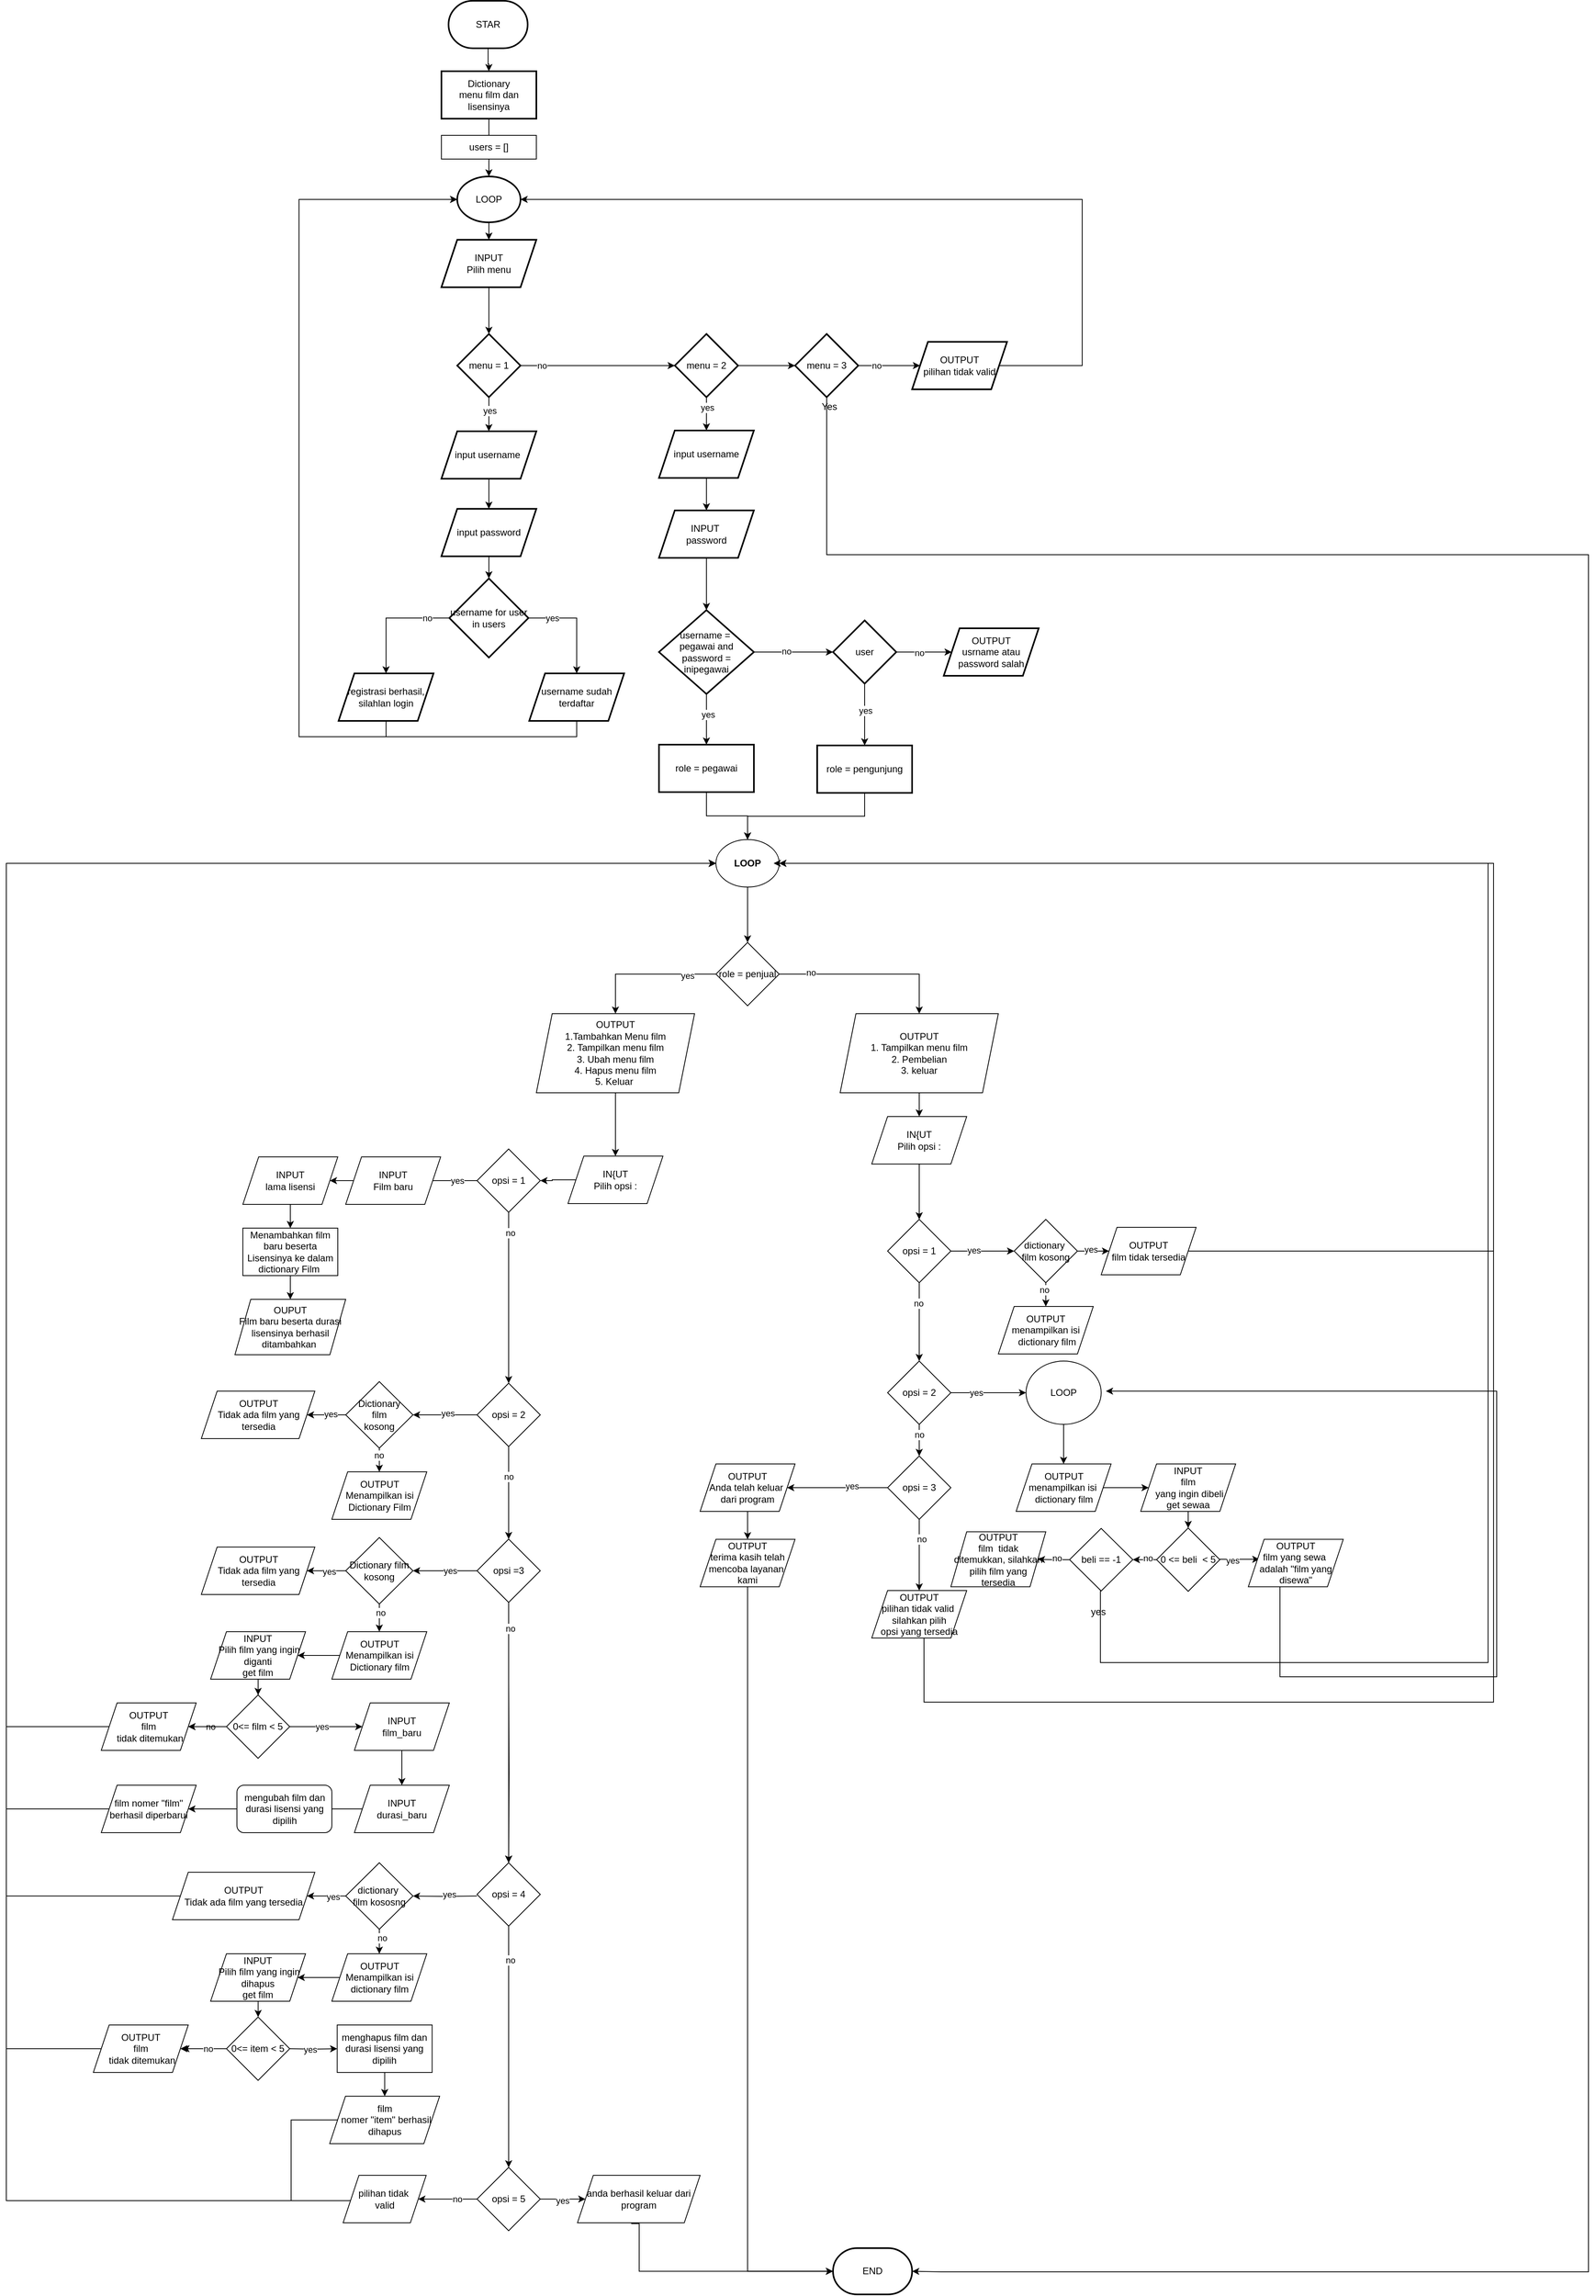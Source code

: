 <mxfile version="24.7.17">
  <diagram id="C5RBs43oDa-KdzZeNtuy" name="Page-1">
    <mxGraphModel dx="2234" dy="511" grid="1" gridSize="10" guides="1" tooltips="1" connect="1" arrows="1" fold="1" page="1" pageScale="1" pageWidth="1200" pageHeight="1600" math="0" shadow="0">
      <root>
        <mxCell id="WIyWlLk6GJQsqaUBKTNV-0" />
        <mxCell id="WIyWlLk6GJQsqaUBKTNV-1" parent="WIyWlLk6GJQsqaUBKTNV-0" />
        <mxCell id="Skrc7gYkLuCT7zbZgpwp-6" value="" style="edgeStyle=orthogonalEdgeStyle;rounded=0;orthogonalLoop=1;jettySize=auto;html=1;" parent="WIyWlLk6GJQsqaUBKTNV-1" source="Skrc7gYkLuCT7zbZgpwp-0" target="Skrc7gYkLuCT7zbZgpwp-5" edge="1">
          <mxGeometry relative="1" as="geometry" />
        </mxCell>
        <mxCell id="Skrc7gYkLuCT7zbZgpwp-0" value="STAR" style="strokeWidth=2;html=1;shape=mxgraph.flowchart.terminator;whiteSpace=wrap;" parent="WIyWlLk6GJQsqaUBKTNV-1" vertex="1">
          <mxGeometry x="79" y="20" width="100" height="60" as="geometry" />
        </mxCell>
        <mxCell id="Skrc7gYkLuCT7zbZgpwp-76" style="edgeStyle=orthogonalEdgeStyle;rounded=0;orthogonalLoop=1;jettySize=auto;html=1;exitX=0.5;exitY=1;exitDx=0;exitDy=0;" parent="WIyWlLk6GJQsqaUBKTNV-1" source="Skrc7gYkLuCT7zbZgpwp-5" target="Skrc7gYkLuCT7zbZgpwp-68" edge="1">
          <mxGeometry relative="1" as="geometry" />
        </mxCell>
        <mxCell id="Skrc7gYkLuCT7zbZgpwp-5" value="Dictionary&lt;div&gt;menu film dan lisensinya&lt;/div&gt;" style="whiteSpace=wrap;html=1;strokeWidth=2;" parent="WIyWlLk6GJQsqaUBKTNV-1" vertex="1">
          <mxGeometry x="70" y="109" width="120" height="60" as="geometry" />
        </mxCell>
        <mxCell id="Skrc7gYkLuCT7zbZgpwp-12" value="" style="edgeStyle=orthogonalEdgeStyle;rounded=0;orthogonalLoop=1;jettySize=auto;html=1;" parent="WIyWlLk6GJQsqaUBKTNV-1" source="Skrc7gYkLuCT7zbZgpwp-7" target="Skrc7gYkLuCT7zbZgpwp-11" edge="1">
          <mxGeometry relative="1" as="geometry" />
        </mxCell>
        <mxCell id="Skrc7gYkLuCT7zbZgpwp-7" value="INPUT&lt;div&gt;Pilih menu&lt;/div&gt;" style="shape=parallelogram;perimeter=parallelogramPerimeter;whiteSpace=wrap;html=1;fixedSize=1;strokeWidth=2;" parent="WIyWlLk6GJQsqaUBKTNV-1" vertex="1">
          <mxGeometry x="70" y="322" width="120" height="60" as="geometry" />
        </mxCell>
        <mxCell id="Skrc7gYkLuCT7zbZgpwp-51" style="edgeStyle=orthogonalEdgeStyle;rounded=0;orthogonalLoop=1;jettySize=auto;html=1;exitX=1;exitY=0.5;exitDx=0;exitDy=0;" parent="WIyWlLk6GJQsqaUBKTNV-1" source="Skrc7gYkLuCT7zbZgpwp-11" target="Skrc7gYkLuCT7zbZgpwp-17" edge="1">
          <mxGeometry relative="1" as="geometry">
            <Array as="points">
              <mxPoint x="390" y="481" />
              <mxPoint x="390" y="481" />
            </Array>
          </mxGeometry>
        </mxCell>
        <mxCell id="Skrc7gYkLuCT7zbZgpwp-264" value="no" style="edgeLabel;html=1;align=center;verticalAlign=middle;resizable=0;points=[];" parent="Skrc7gYkLuCT7zbZgpwp-51" vertex="1" connectable="0">
          <mxGeometry x="-0.73" relative="1" as="geometry">
            <mxPoint as="offset" />
          </mxGeometry>
        </mxCell>
        <mxCell id="Skrc7gYkLuCT7zbZgpwp-265" style="edgeStyle=orthogonalEdgeStyle;rounded=0;orthogonalLoop=1;jettySize=auto;html=1;exitX=0.5;exitY=1;exitDx=0;exitDy=0;" parent="WIyWlLk6GJQsqaUBKTNV-1" source="Skrc7gYkLuCT7zbZgpwp-11" target="Skrc7gYkLuCT7zbZgpwp-13" edge="1">
          <mxGeometry relative="1" as="geometry" />
        </mxCell>
        <mxCell id="Skrc7gYkLuCT7zbZgpwp-266" value="yes" style="edgeLabel;html=1;align=center;verticalAlign=middle;resizable=0;points=[];" parent="Skrc7gYkLuCT7zbZgpwp-265" vertex="1" connectable="0">
          <mxGeometry x="-0.217" y="1" relative="1" as="geometry">
            <mxPoint as="offset" />
          </mxGeometry>
        </mxCell>
        <mxCell id="Skrc7gYkLuCT7zbZgpwp-11" value="menu = 1" style="rhombus;whiteSpace=wrap;html=1;strokeWidth=2;" parent="WIyWlLk6GJQsqaUBKTNV-1" vertex="1">
          <mxGeometry x="90" y="441" width="80" height="80" as="geometry" />
        </mxCell>
        <mxCell id="Skrc7gYkLuCT7zbZgpwp-16" value="" style="edgeStyle=orthogonalEdgeStyle;rounded=0;orthogonalLoop=1;jettySize=auto;html=1;" parent="WIyWlLk6GJQsqaUBKTNV-1" source="Skrc7gYkLuCT7zbZgpwp-13" target="Skrc7gYkLuCT7zbZgpwp-15" edge="1">
          <mxGeometry relative="1" as="geometry" />
        </mxCell>
        <mxCell id="Skrc7gYkLuCT7zbZgpwp-13" value="input username&amp;nbsp;" style="shape=parallelogram;perimeter=parallelogramPerimeter;whiteSpace=wrap;html=1;fixedSize=1;strokeWidth=2;" parent="WIyWlLk6GJQsqaUBKTNV-1" vertex="1">
          <mxGeometry x="70" y="564" width="120" height="60" as="geometry" />
        </mxCell>
        <mxCell id="Skrc7gYkLuCT7zbZgpwp-30" value="" style="edgeStyle=orthogonalEdgeStyle;rounded=0;orthogonalLoop=1;jettySize=auto;html=1;" parent="WIyWlLk6GJQsqaUBKTNV-1" source="Skrc7gYkLuCT7zbZgpwp-15" target="Skrc7gYkLuCT7zbZgpwp-29" edge="1">
          <mxGeometry relative="1" as="geometry" />
        </mxCell>
        <mxCell id="Skrc7gYkLuCT7zbZgpwp-15" value="input password" style="shape=parallelogram;perimeter=parallelogramPerimeter;whiteSpace=wrap;html=1;fixedSize=1;strokeWidth=2;" parent="WIyWlLk6GJQsqaUBKTNV-1" vertex="1">
          <mxGeometry x="70" y="662" width="120" height="60" as="geometry" />
        </mxCell>
        <mxCell id="Skrc7gYkLuCT7zbZgpwp-20" value="" style="edgeStyle=orthogonalEdgeStyle;rounded=0;orthogonalLoop=1;jettySize=auto;html=1;" parent="WIyWlLk6GJQsqaUBKTNV-1" source="Skrc7gYkLuCT7zbZgpwp-17" target="Skrc7gYkLuCT7zbZgpwp-19" edge="1">
          <mxGeometry relative="1" as="geometry" />
        </mxCell>
        <mxCell id="Skrc7gYkLuCT7zbZgpwp-267" value="yes" style="edgeLabel;html=1;align=center;verticalAlign=middle;resizable=0;points=[];" parent="Skrc7gYkLuCT7zbZgpwp-20" vertex="1" connectable="0">
          <mxGeometry x="-0.397" y="1" relative="1" as="geometry">
            <mxPoint as="offset" />
          </mxGeometry>
        </mxCell>
        <mxCell id="Skrc7gYkLuCT7zbZgpwp-66" value="" style="edgeStyle=orthogonalEdgeStyle;rounded=0;orthogonalLoop=1;jettySize=auto;html=1;" parent="WIyWlLk6GJQsqaUBKTNV-1" source="Skrc7gYkLuCT7zbZgpwp-17" target="Skrc7gYkLuCT7zbZgpwp-65" edge="1">
          <mxGeometry relative="1" as="geometry" />
        </mxCell>
        <mxCell id="Skrc7gYkLuCT7zbZgpwp-268" value="no" style="edgeLabel;html=1;align=center;verticalAlign=middle;resizable=0;points=[];" parent="Skrc7gYkLuCT7zbZgpwp-66" vertex="1" connectable="0">
          <mxGeometry x="-0.2" y="1" relative="1" as="geometry">
            <mxPoint x="83" y="1" as="offset" />
          </mxGeometry>
        </mxCell>
        <mxCell id="Wn0eg4oqcW2VTBxT5pJJ-2" value="" style="edgeStyle=orthogonalEdgeStyle;rounded=0;orthogonalLoop=1;jettySize=auto;html=1;" parent="WIyWlLk6GJQsqaUBKTNV-1" source="Skrc7gYkLuCT7zbZgpwp-17" target="Wn0eg4oqcW2VTBxT5pJJ-1" edge="1">
          <mxGeometry relative="1" as="geometry" />
        </mxCell>
        <mxCell id="Skrc7gYkLuCT7zbZgpwp-17" value="menu = 2" style="rhombus;whiteSpace=wrap;html=1;strokeWidth=2;" parent="WIyWlLk6GJQsqaUBKTNV-1" vertex="1">
          <mxGeometry x="365" y="441" width="80" height="80" as="geometry" />
        </mxCell>
        <mxCell id="Skrc7gYkLuCT7zbZgpwp-22" value="" style="edgeStyle=orthogonalEdgeStyle;rounded=0;orthogonalLoop=1;jettySize=auto;html=1;" parent="WIyWlLk6GJQsqaUBKTNV-1" source="Skrc7gYkLuCT7zbZgpwp-19" target="Skrc7gYkLuCT7zbZgpwp-21" edge="1">
          <mxGeometry relative="1" as="geometry" />
        </mxCell>
        <mxCell id="Skrc7gYkLuCT7zbZgpwp-19" value="input username" style="shape=parallelogram;perimeter=parallelogramPerimeter;whiteSpace=wrap;html=1;fixedSize=1;strokeWidth=2;" parent="WIyWlLk6GJQsqaUBKTNV-1" vertex="1">
          <mxGeometry x="345" y="563" width="120" height="60" as="geometry" />
        </mxCell>
        <mxCell id="Skrc7gYkLuCT7zbZgpwp-56" value="" style="edgeStyle=orthogonalEdgeStyle;rounded=0;orthogonalLoop=1;jettySize=auto;html=1;" parent="WIyWlLk6GJQsqaUBKTNV-1" source="Skrc7gYkLuCT7zbZgpwp-21" target="Skrc7gYkLuCT7zbZgpwp-55" edge="1">
          <mxGeometry relative="1" as="geometry" />
        </mxCell>
        <mxCell id="Skrc7gYkLuCT7zbZgpwp-21" value="INPUT&amp;nbsp;&lt;div&gt;password&lt;/div&gt;" style="shape=parallelogram;perimeter=parallelogramPerimeter;whiteSpace=wrap;html=1;fixedSize=1;strokeWidth=2;" parent="WIyWlLk6GJQsqaUBKTNV-1" vertex="1">
          <mxGeometry x="345" y="664" width="120" height="60" as="geometry" />
        </mxCell>
        <mxCell id="Skrc7gYkLuCT7zbZgpwp-32" value="" style="edgeStyle=orthogonalEdgeStyle;rounded=0;orthogonalLoop=1;jettySize=auto;html=1;" parent="WIyWlLk6GJQsqaUBKTNV-1" source="Skrc7gYkLuCT7zbZgpwp-29" target="Skrc7gYkLuCT7zbZgpwp-31" edge="1">
          <mxGeometry relative="1" as="geometry">
            <Array as="points">
              <mxPoint y="800" />
            </Array>
          </mxGeometry>
        </mxCell>
        <mxCell id="Skrc7gYkLuCT7zbZgpwp-273" value="no" style="edgeLabel;html=1;align=center;verticalAlign=middle;resizable=0;points=[];" parent="Skrc7gYkLuCT7zbZgpwp-32" vertex="1" connectable="0">
          <mxGeometry x="-0.318" y="-1" relative="1" as="geometry">
            <mxPoint x="23" y="1" as="offset" />
          </mxGeometry>
        </mxCell>
        <mxCell id="Skrc7gYkLuCT7zbZgpwp-34" value="" style="edgeStyle=orthogonalEdgeStyle;rounded=0;orthogonalLoop=1;jettySize=auto;html=1;" parent="WIyWlLk6GJQsqaUBKTNV-1" source="Skrc7gYkLuCT7zbZgpwp-29" target="Skrc7gYkLuCT7zbZgpwp-33" edge="1">
          <mxGeometry relative="1" as="geometry" />
        </mxCell>
        <mxCell id="Skrc7gYkLuCT7zbZgpwp-272" value="yes" style="edgeLabel;html=1;align=center;verticalAlign=middle;resizable=0;points=[];" parent="Skrc7gYkLuCT7zbZgpwp-34" vertex="1" connectable="0">
          <mxGeometry x="-0.356" y="1" relative="1" as="geometry">
            <mxPoint x="-12" y="1" as="offset" />
          </mxGeometry>
        </mxCell>
        <mxCell id="Skrc7gYkLuCT7zbZgpwp-29" value="username for user in users" style="rhombus;whiteSpace=wrap;html=1;strokeWidth=2;" parent="WIyWlLk6GJQsqaUBKTNV-1" vertex="1">
          <mxGeometry x="80" y="750" width="100" height="100" as="geometry" />
        </mxCell>
        <mxCell id="Skrc7gYkLuCT7zbZgpwp-71" style="edgeStyle=orthogonalEdgeStyle;rounded=0;orthogonalLoop=1;jettySize=auto;html=1;exitX=0.5;exitY=1;exitDx=0;exitDy=0;" parent="WIyWlLk6GJQsqaUBKTNV-1" source="Skrc7gYkLuCT7zbZgpwp-31" target="Skrc7gYkLuCT7zbZgpwp-68" edge="1">
          <mxGeometry relative="1" as="geometry">
            <Array as="points">
              <mxPoint x="3" y="888" />
              <mxPoint y="888" />
              <mxPoint y="950" />
              <mxPoint x="-110" y="950" />
              <mxPoint x="-110" y="271" />
            </Array>
          </mxGeometry>
        </mxCell>
        <mxCell id="Skrc7gYkLuCT7zbZgpwp-31" value="registrasi berhasil, silahlan login" style="shape=parallelogram;perimeter=parallelogramPerimeter;whiteSpace=wrap;html=1;fixedSize=1;strokeWidth=2;" parent="WIyWlLk6GJQsqaUBKTNV-1" vertex="1">
          <mxGeometry x="-60" y="870" width="120" height="60" as="geometry" />
        </mxCell>
        <mxCell id="Skrc7gYkLuCT7zbZgpwp-70" style="edgeStyle=orthogonalEdgeStyle;rounded=0;orthogonalLoop=1;jettySize=auto;html=1;exitX=0.5;exitY=1;exitDx=0;exitDy=0;" parent="WIyWlLk6GJQsqaUBKTNV-1" source="Skrc7gYkLuCT7zbZgpwp-33" target="Skrc7gYkLuCT7zbZgpwp-68" edge="1">
          <mxGeometry relative="1" as="geometry">
            <Array as="points">
              <mxPoint x="241" y="950" />
              <mxPoint x="-110" y="950" />
              <mxPoint x="-110" y="271" />
            </Array>
          </mxGeometry>
        </mxCell>
        <mxCell id="Skrc7gYkLuCT7zbZgpwp-33" value="username sudah terdaftar" style="shape=parallelogram;perimeter=parallelogramPerimeter;whiteSpace=wrap;html=1;fixedSize=1;strokeWidth=2;" parent="WIyWlLk6GJQsqaUBKTNV-1" vertex="1">
          <mxGeometry x="181" y="870" width="120" height="60" as="geometry" />
        </mxCell>
        <mxCell id="Skrc7gYkLuCT7zbZgpwp-58" value="" style="edgeStyle=orthogonalEdgeStyle;rounded=0;orthogonalLoop=1;jettySize=auto;html=1;" parent="WIyWlLk6GJQsqaUBKTNV-1" source="Skrc7gYkLuCT7zbZgpwp-55" target="Skrc7gYkLuCT7zbZgpwp-57" edge="1">
          <mxGeometry relative="1" as="geometry" />
        </mxCell>
        <mxCell id="Skrc7gYkLuCT7zbZgpwp-275" value="no" style="edgeLabel;html=1;align=center;verticalAlign=middle;resizable=0;points=[];" parent="Skrc7gYkLuCT7zbZgpwp-58" vertex="1" connectable="0">
          <mxGeometry x="-0.182" y="1" relative="1" as="geometry">
            <mxPoint as="offset" />
          </mxGeometry>
        </mxCell>
        <mxCell id="Skrc7gYkLuCT7zbZgpwp-60" value="" style="edgeStyle=orthogonalEdgeStyle;rounded=0;orthogonalLoop=1;jettySize=auto;html=1;" parent="WIyWlLk6GJQsqaUBKTNV-1" source="Skrc7gYkLuCT7zbZgpwp-55" target="Skrc7gYkLuCT7zbZgpwp-59" edge="1">
          <mxGeometry relative="1" as="geometry" />
        </mxCell>
        <mxCell id="Skrc7gYkLuCT7zbZgpwp-274" value="yes" style="edgeLabel;html=1;align=center;verticalAlign=middle;resizable=0;points=[];" parent="Skrc7gYkLuCT7zbZgpwp-60" vertex="1" connectable="0">
          <mxGeometry x="-0.19" y="2" relative="1" as="geometry">
            <mxPoint as="offset" />
          </mxGeometry>
        </mxCell>
        <mxCell id="Skrc7gYkLuCT7zbZgpwp-55" value="username =&amp;nbsp;&lt;div&gt;&lt;span style=&quot;background-color: initial;&quot;&gt;pegawai&amp;nbsp;&lt;/span&gt;&lt;span style=&quot;background-color: initial;&quot;&gt;and&lt;/span&gt;&lt;div&gt;&lt;div&gt;password = inipegawai&lt;/div&gt;&lt;/div&gt;&lt;/div&gt;" style="rhombus;whiteSpace=wrap;html=1;strokeWidth=2;" parent="WIyWlLk6GJQsqaUBKTNV-1" vertex="1">
          <mxGeometry x="345" y="790" width="120" height="106" as="geometry" />
        </mxCell>
        <mxCell id="Skrc7gYkLuCT7zbZgpwp-62" value="" style="edgeStyle=orthogonalEdgeStyle;rounded=0;orthogonalLoop=1;jettySize=auto;html=1;" parent="WIyWlLk6GJQsqaUBKTNV-1" source="Skrc7gYkLuCT7zbZgpwp-57" target="Skrc7gYkLuCT7zbZgpwp-61" edge="1">
          <mxGeometry relative="1" as="geometry" />
        </mxCell>
        <mxCell id="Skrc7gYkLuCT7zbZgpwp-277" value="no" style="edgeLabel;html=1;align=center;verticalAlign=middle;resizable=0;points=[];" parent="Skrc7gYkLuCT7zbZgpwp-62" vertex="1" connectable="0">
          <mxGeometry x="-0.169" y="-1" relative="1" as="geometry">
            <mxPoint as="offset" />
          </mxGeometry>
        </mxCell>
        <mxCell id="Skrc7gYkLuCT7zbZgpwp-64" value="" style="edgeStyle=orthogonalEdgeStyle;rounded=0;orthogonalLoop=1;jettySize=auto;html=1;" parent="WIyWlLk6GJQsqaUBKTNV-1" source="Skrc7gYkLuCT7zbZgpwp-57" target="Skrc7gYkLuCT7zbZgpwp-63" edge="1">
          <mxGeometry relative="1" as="geometry" />
        </mxCell>
        <mxCell id="Skrc7gYkLuCT7zbZgpwp-276" value="yes" style="edgeLabel;html=1;align=center;verticalAlign=middle;resizable=0;points=[];" parent="Skrc7gYkLuCT7zbZgpwp-64" vertex="1" connectable="0">
          <mxGeometry x="-0.133" y="1" relative="1" as="geometry">
            <mxPoint as="offset" />
          </mxGeometry>
        </mxCell>
        <mxCell id="Skrc7gYkLuCT7zbZgpwp-57" value="user" style="rhombus;whiteSpace=wrap;html=1;strokeWidth=2;" parent="WIyWlLk6GJQsqaUBKTNV-1" vertex="1">
          <mxGeometry x="565" y="803" width="80" height="80" as="geometry" />
        </mxCell>
        <mxCell id="Skrc7gYkLuCT7zbZgpwp-84" value="" style="edgeStyle=orthogonalEdgeStyle;rounded=0;orthogonalLoop=1;jettySize=auto;html=1;" parent="WIyWlLk6GJQsqaUBKTNV-1" source="Skrc7gYkLuCT7zbZgpwp-59" target="Skrc7gYkLuCT7zbZgpwp-75" edge="1">
          <mxGeometry relative="1" as="geometry" />
        </mxCell>
        <mxCell id="Skrc7gYkLuCT7zbZgpwp-59" value="role = pegawai" style="whiteSpace=wrap;html=1;strokeWidth=2;" parent="WIyWlLk6GJQsqaUBKTNV-1" vertex="1">
          <mxGeometry x="345" y="960" width="120" height="60" as="geometry" />
        </mxCell>
        <mxCell id="Skrc7gYkLuCT7zbZgpwp-61" value="&lt;div&gt;OUTPUT&lt;/div&gt;usrname atau password salah" style="shape=parallelogram;perimeter=parallelogramPerimeter;whiteSpace=wrap;html=1;fixedSize=1;strokeWidth=2;" parent="WIyWlLk6GJQsqaUBKTNV-1" vertex="1">
          <mxGeometry x="705" y="813" width="120" height="60" as="geometry" />
        </mxCell>
        <mxCell id="Skrc7gYkLuCT7zbZgpwp-83" style="edgeStyle=orthogonalEdgeStyle;rounded=0;orthogonalLoop=1;jettySize=auto;html=1;exitX=0.5;exitY=1;exitDx=0;exitDy=0;" parent="WIyWlLk6GJQsqaUBKTNV-1" source="Skrc7gYkLuCT7zbZgpwp-63" target="Skrc7gYkLuCT7zbZgpwp-75" edge="1">
          <mxGeometry relative="1" as="geometry" />
        </mxCell>
        <mxCell id="Skrc7gYkLuCT7zbZgpwp-63" value="role = pengunjung" style="whiteSpace=wrap;html=1;strokeWidth=2;" parent="WIyWlLk6GJQsqaUBKTNV-1" vertex="1">
          <mxGeometry x="545" y="961" width="120" height="60" as="geometry" />
        </mxCell>
        <mxCell id="Skrc7gYkLuCT7zbZgpwp-69" style="edgeStyle=orthogonalEdgeStyle;rounded=0;orthogonalLoop=1;jettySize=auto;html=1;exitX=1;exitY=0.5;exitDx=0;exitDy=0;entryX=1;entryY=0.5;entryDx=0;entryDy=0;" parent="WIyWlLk6GJQsqaUBKTNV-1" source="Skrc7gYkLuCT7zbZgpwp-65" target="Skrc7gYkLuCT7zbZgpwp-68" edge="1">
          <mxGeometry relative="1" as="geometry">
            <Array as="points">
              <mxPoint x="880" y="481" />
              <mxPoint x="880" y="271" />
            </Array>
          </mxGeometry>
        </mxCell>
        <mxCell id="Skrc7gYkLuCT7zbZgpwp-65" value="OUTPUT&lt;div&gt;pilihan tidak valid&lt;/div&gt;" style="shape=parallelogram;perimeter=parallelogramPerimeter;whiteSpace=wrap;html=1;fixedSize=1;strokeWidth=2;" parent="WIyWlLk6GJQsqaUBKTNV-1" vertex="1">
          <mxGeometry x="665" y="451" width="120" height="60" as="geometry" />
        </mxCell>
        <mxCell id="Skrc7gYkLuCT7zbZgpwp-77" style="edgeStyle=orthogonalEdgeStyle;rounded=0;orthogonalLoop=1;jettySize=auto;html=1;exitX=0.5;exitY=1;exitDx=0;exitDy=0;entryX=0.5;entryY=0;entryDx=0;entryDy=0;" parent="WIyWlLk6GJQsqaUBKTNV-1" source="Skrc7gYkLuCT7zbZgpwp-68" target="Skrc7gYkLuCT7zbZgpwp-7" edge="1">
          <mxGeometry relative="1" as="geometry" />
        </mxCell>
        <mxCell id="Skrc7gYkLuCT7zbZgpwp-68" value="LOOP" style="ellipse;whiteSpace=wrap;html=1;strokeWidth=2;" parent="WIyWlLk6GJQsqaUBKTNV-1" vertex="1">
          <mxGeometry x="90" y="242" width="80" height="58" as="geometry" />
        </mxCell>
        <mxCell id="Skrc7gYkLuCT7zbZgpwp-80" value="" style="edgeStyle=orthogonalEdgeStyle;rounded=0;orthogonalLoop=1;jettySize=auto;html=1;" parent="WIyWlLk6GJQsqaUBKTNV-1" source="Skrc7gYkLuCT7zbZgpwp-75" target="Skrc7gYkLuCT7zbZgpwp-79" edge="1">
          <mxGeometry relative="1" as="geometry" />
        </mxCell>
        <mxCell id="Skrc7gYkLuCT7zbZgpwp-75" value="&lt;b&gt;LOOP&lt;/b&gt;" style="ellipse;whiteSpace=wrap;html=1;" parent="WIyWlLk6GJQsqaUBKTNV-1" vertex="1">
          <mxGeometry x="417" y="1080" width="80" height="60" as="geometry" />
        </mxCell>
        <mxCell id="Skrc7gYkLuCT7zbZgpwp-82" value="" style="edgeStyle=orthogonalEdgeStyle;rounded=0;orthogonalLoop=1;jettySize=auto;html=1;" parent="WIyWlLk6GJQsqaUBKTNV-1" source="Skrc7gYkLuCT7zbZgpwp-79" target="Skrc7gYkLuCT7zbZgpwp-88" edge="1">
          <mxGeometry relative="1" as="geometry">
            <mxPoint x="577" y="1250" as="targetPoint" />
          </mxGeometry>
        </mxCell>
        <mxCell id="Skrc7gYkLuCT7zbZgpwp-279" value="no" style="edgeLabel;html=1;align=center;verticalAlign=middle;resizable=0;points=[];" parent="Skrc7gYkLuCT7zbZgpwp-82" vertex="1" connectable="0">
          <mxGeometry x="-0.653" y="2" relative="1" as="geometry">
            <mxPoint as="offset" />
          </mxGeometry>
        </mxCell>
        <mxCell id="Skrc7gYkLuCT7zbZgpwp-114" style="edgeStyle=orthogonalEdgeStyle;rounded=0;orthogonalLoop=1;jettySize=auto;html=1;exitX=0;exitY=0.5;exitDx=0;exitDy=0;" parent="WIyWlLk6GJQsqaUBKTNV-1" source="Skrc7gYkLuCT7zbZgpwp-79" target="Skrc7gYkLuCT7zbZgpwp-85" edge="1">
          <mxGeometry relative="1" as="geometry" />
        </mxCell>
        <mxCell id="Skrc7gYkLuCT7zbZgpwp-278" value="yes" style="edgeLabel;html=1;align=center;verticalAlign=middle;resizable=0;points=[];" parent="Skrc7gYkLuCT7zbZgpwp-114" vertex="1" connectable="0">
          <mxGeometry x="-0.588" y="2" relative="1" as="geometry">
            <mxPoint as="offset" />
          </mxGeometry>
        </mxCell>
        <mxCell id="Skrc7gYkLuCT7zbZgpwp-79" value="role = penjual" style="rhombus;whiteSpace=wrap;html=1;" parent="WIyWlLk6GJQsqaUBKTNV-1" vertex="1">
          <mxGeometry x="417" y="1210" width="80" height="80" as="geometry" />
        </mxCell>
        <mxCell id="Skrc7gYkLuCT7zbZgpwp-90" value="" style="edgeStyle=orthogonalEdgeStyle;rounded=0;orthogonalLoop=1;jettySize=auto;html=1;" parent="WIyWlLk6GJQsqaUBKTNV-1" source="Skrc7gYkLuCT7zbZgpwp-85" target="Skrc7gYkLuCT7zbZgpwp-89" edge="1">
          <mxGeometry relative="1" as="geometry" />
        </mxCell>
        <mxCell id="Skrc7gYkLuCT7zbZgpwp-85" value="OUTPUT&lt;div&gt;1.Tambahkan Menu film&lt;/div&gt;&lt;div&gt;2. Tampilkan menu film&lt;/div&gt;&lt;div&gt;3. Ubah menu film&lt;/div&gt;&lt;div&gt;4. Hapus menu film&lt;/div&gt;&lt;div&gt;5. Keluar&amp;nbsp;&lt;/div&gt;" style="shape=parallelogram;perimeter=parallelogramPerimeter;whiteSpace=wrap;html=1;fixedSize=1;" parent="WIyWlLk6GJQsqaUBKTNV-1" vertex="1">
          <mxGeometry x="190" y="1300" width="200" height="100" as="geometry" />
        </mxCell>
        <mxCell id="Skrc7gYkLuCT7zbZgpwp-94" value="" style="edgeStyle=orthogonalEdgeStyle;rounded=0;orthogonalLoop=1;jettySize=auto;html=1;" parent="WIyWlLk6GJQsqaUBKTNV-1" source="Skrc7gYkLuCT7zbZgpwp-88" target="Skrc7gYkLuCT7zbZgpwp-91" edge="1">
          <mxGeometry relative="1" as="geometry" />
        </mxCell>
        <mxCell id="Skrc7gYkLuCT7zbZgpwp-88" value="OUTPUT&lt;div&gt;1. Tampilkan menu film&lt;/div&gt;&lt;div&gt;2. Pembelian&lt;/div&gt;&lt;div&gt;3. keluar&lt;/div&gt;" style="shape=parallelogram;perimeter=parallelogramPerimeter;whiteSpace=wrap;html=1;fixedSize=1;" parent="WIyWlLk6GJQsqaUBKTNV-1" vertex="1">
          <mxGeometry x="574" y="1300" width="200" height="100" as="geometry" />
        </mxCell>
        <mxCell id="Skrc7gYkLuCT7zbZgpwp-96" value="" style="edgeStyle=orthogonalEdgeStyle;rounded=0;orthogonalLoop=1;jettySize=auto;html=1;" parent="WIyWlLk6GJQsqaUBKTNV-1" source="Skrc7gYkLuCT7zbZgpwp-89" target="Skrc7gYkLuCT7zbZgpwp-95" edge="1">
          <mxGeometry relative="1" as="geometry" />
        </mxCell>
        <mxCell id="Skrc7gYkLuCT7zbZgpwp-89" value="IN{UT&lt;div&gt;Pilih opsi :&lt;/div&gt;" style="shape=parallelogram;perimeter=parallelogramPerimeter;whiteSpace=wrap;html=1;fixedSize=1;" parent="WIyWlLk6GJQsqaUBKTNV-1" vertex="1">
          <mxGeometry x="230" y="1480" width="120" height="60" as="geometry" />
        </mxCell>
        <mxCell id="Skrc7gYkLuCT7zbZgpwp-204" value="" style="edgeStyle=orthogonalEdgeStyle;rounded=0;orthogonalLoop=1;jettySize=auto;html=1;" parent="WIyWlLk6GJQsqaUBKTNV-1" source="Skrc7gYkLuCT7zbZgpwp-91" target="Skrc7gYkLuCT7zbZgpwp-203" edge="1">
          <mxGeometry relative="1" as="geometry" />
        </mxCell>
        <mxCell id="Skrc7gYkLuCT7zbZgpwp-91" value="IN{UT&lt;div&gt;Pilih opsi :&lt;/div&gt;" style="shape=parallelogram;perimeter=parallelogramPerimeter;whiteSpace=wrap;html=1;fixedSize=1;" parent="WIyWlLk6GJQsqaUBKTNV-1" vertex="1">
          <mxGeometry x="614" y="1430" width="120" height="60" as="geometry" />
        </mxCell>
        <mxCell id="Skrc7gYkLuCT7zbZgpwp-98" value="" style="edgeStyle=orthogonalEdgeStyle;rounded=0;orthogonalLoop=1;jettySize=auto;html=1;" parent="WIyWlLk6GJQsqaUBKTNV-1" source="Skrc7gYkLuCT7zbZgpwp-95" target="Skrc7gYkLuCT7zbZgpwp-97" edge="1">
          <mxGeometry relative="1" as="geometry" />
        </mxCell>
        <mxCell id="Skrc7gYkLuCT7zbZgpwp-281" value="no" style="edgeLabel;html=1;align=center;verticalAlign=middle;resizable=0;points=[];" parent="Skrc7gYkLuCT7zbZgpwp-98" vertex="1" connectable="0">
          <mxGeometry x="-0.76" y="2" relative="1" as="geometry">
            <mxPoint as="offset" />
          </mxGeometry>
        </mxCell>
        <mxCell id="Skrc7gYkLuCT7zbZgpwp-117" value="" style="edgeStyle=orthogonalEdgeStyle;rounded=0;orthogonalLoop=1;jettySize=auto;html=1;" parent="WIyWlLk6GJQsqaUBKTNV-1" source="Skrc7gYkLuCT7zbZgpwp-95" target="Skrc7gYkLuCT7zbZgpwp-107" edge="1">
          <mxGeometry relative="1" as="geometry" />
        </mxCell>
        <mxCell id="Skrc7gYkLuCT7zbZgpwp-280" value="yes" style="edgeLabel;html=1;align=center;verticalAlign=middle;resizable=0;points=[];" parent="Skrc7gYkLuCT7zbZgpwp-117" vertex="1" connectable="0">
          <mxGeometry x="-0.73" relative="1" as="geometry">
            <mxPoint as="offset" />
          </mxGeometry>
        </mxCell>
        <mxCell id="Skrc7gYkLuCT7zbZgpwp-95" value="opsi = 1" style="rhombus;whiteSpace=wrap;html=1;" parent="WIyWlLk6GJQsqaUBKTNV-1" vertex="1">
          <mxGeometry x="115" y="1471" width="80" height="80" as="geometry" />
        </mxCell>
        <mxCell id="Skrc7gYkLuCT7zbZgpwp-100" value="" style="edgeStyle=orthogonalEdgeStyle;rounded=0;orthogonalLoop=1;jettySize=auto;html=1;" parent="WIyWlLk6GJQsqaUBKTNV-1" source="Skrc7gYkLuCT7zbZgpwp-97" target="Skrc7gYkLuCT7zbZgpwp-99" edge="1">
          <mxGeometry relative="1" as="geometry" />
        </mxCell>
        <mxCell id="Skrc7gYkLuCT7zbZgpwp-283" value="no" style="edgeLabel;html=1;align=center;verticalAlign=middle;resizable=0;points=[];" parent="Skrc7gYkLuCT7zbZgpwp-100" vertex="1" connectable="0">
          <mxGeometry x="-0.347" relative="1" as="geometry">
            <mxPoint as="offset" />
          </mxGeometry>
        </mxCell>
        <mxCell id="Skrc7gYkLuCT7zbZgpwp-120" value="" style="edgeStyle=orthogonalEdgeStyle;rounded=0;orthogonalLoop=1;jettySize=auto;html=1;" parent="WIyWlLk6GJQsqaUBKTNV-1" source="Skrc7gYkLuCT7zbZgpwp-97" target="Skrc7gYkLuCT7zbZgpwp-119" edge="1">
          <mxGeometry relative="1" as="geometry" />
        </mxCell>
        <mxCell id="Skrc7gYkLuCT7zbZgpwp-282" value="yes" style="edgeLabel;html=1;align=center;verticalAlign=middle;resizable=0;points=[];" parent="Skrc7gYkLuCT7zbZgpwp-120" vertex="1" connectable="0">
          <mxGeometry x="-0.086" y="-2" relative="1" as="geometry">
            <mxPoint as="offset" />
          </mxGeometry>
        </mxCell>
        <mxCell id="Skrc7gYkLuCT7zbZgpwp-97" value="opsi = 2" style="rhombus;whiteSpace=wrap;html=1;" parent="WIyWlLk6GJQsqaUBKTNV-1" vertex="1">
          <mxGeometry x="115" y="1767" width="80" height="80" as="geometry" />
        </mxCell>
        <mxCell id="Skrc7gYkLuCT7zbZgpwp-102" value="" style="edgeStyle=orthogonalEdgeStyle;rounded=0;orthogonalLoop=1;jettySize=auto;html=1;" parent="WIyWlLk6GJQsqaUBKTNV-1" target="Skrc7gYkLuCT7zbZgpwp-101" edge="1">
          <mxGeometry relative="1" as="geometry">
            <mxPoint x="155" y="2144" as="sourcePoint" />
          </mxGeometry>
        </mxCell>
        <mxCell id="Skrc7gYkLuCT7zbZgpwp-136" value="" style="edgeStyle=orthogonalEdgeStyle;rounded=0;orthogonalLoop=1;jettySize=auto;html=1;" parent="WIyWlLk6GJQsqaUBKTNV-1" source="Skrc7gYkLuCT7zbZgpwp-99" target="Skrc7gYkLuCT7zbZgpwp-131" edge="1">
          <mxGeometry relative="1" as="geometry" />
        </mxCell>
        <mxCell id="Skrc7gYkLuCT7zbZgpwp-284" value="yes" style="edgeLabel;html=1;align=center;verticalAlign=middle;resizable=0;points=[];" parent="Skrc7gYkLuCT7zbZgpwp-136" vertex="1" connectable="0">
          <mxGeometry x="-0.16" relative="1" as="geometry">
            <mxPoint as="offset" />
          </mxGeometry>
        </mxCell>
        <mxCell id="Skrc7gYkLuCT7zbZgpwp-137" style="edgeStyle=orthogonalEdgeStyle;rounded=0;orthogonalLoop=1;jettySize=auto;html=1;exitX=0.5;exitY=1;exitDx=0;exitDy=0;entryX=0.5;entryY=0;entryDx=0;entryDy=0;" parent="WIyWlLk6GJQsqaUBKTNV-1" source="Skrc7gYkLuCT7zbZgpwp-99" target="Skrc7gYkLuCT7zbZgpwp-101" edge="1">
          <mxGeometry relative="1" as="geometry" />
        </mxCell>
        <mxCell id="Skrc7gYkLuCT7zbZgpwp-285" value="no" style="edgeLabel;html=1;align=center;verticalAlign=middle;resizable=0;points=[];" parent="Skrc7gYkLuCT7zbZgpwp-137" vertex="1" connectable="0">
          <mxGeometry x="-0.801" y="2" relative="1" as="geometry">
            <mxPoint as="offset" />
          </mxGeometry>
        </mxCell>
        <mxCell id="Skrc7gYkLuCT7zbZgpwp-99" value="opsi =3" style="rhombus;whiteSpace=wrap;html=1;" parent="WIyWlLk6GJQsqaUBKTNV-1" vertex="1">
          <mxGeometry x="115" y="1964" width="80" height="80" as="geometry" />
        </mxCell>
        <mxCell id="Skrc7gYkLuCT7zbZgpwp-104" value="" style="edgeStyle=orthogonalEdgeStyle;rounded=0;orthogonalLoop=1;jettySize=auto;html=1;" parent="WIyWlLk6GJQsqaUBKTNV-1" source="Skrc7gYkLuCT7zbZgpwp-101" target="Skrc7gYkLuCT7zbZgpwp-103" edge="1">
          <mxGeometry relative="1" as="geometry" />
        </mxCell>
        <mxCell id="Skrc7gYkLuCT7zbZgpwp-287" value="no" style="edgeLabel;html=1;align=center;verticalAlign=middle;resizable=0;points=[];" parent="Skrc7gYkLuCT7zbZgpwp-104" vertex="1" connectable="0">
          <mxGeometry x="-0.72" y="2" relative="1" as="geometry">
            <mxPoint as="offset" />
          </mxGeometry>
        </mxCell>
        <mxCell id="Skrc7gYkLuCT7zbZgpwp-101" value="opsi = 4" style="rhombus;whiteSpace=wrap;html=1;" parent="WIyWlLk6GJQsqaUBKTNV-1" vertex="1">
          <mxGeometry x="115" y="2373" width="80" height="80" as="geometry" />
        </mxCell>
        <mxCell id="Skrc7gYkLuCT7zbZgpwp-198" value="" style="edgeStyle=orthogonalEdgeStyle;rounded=0;orthogonalLoop=1;jettySize=auto;html=1;" parent="WIyWlLk6GJQsqaUBKTNV-1" source="Skrc7gYkLuCT7zbZgpwp-103" target="Skrc7gYkLuCT7zbZgpwp-197" edge="1">
          <mxGeometry relative="1" as="geometry" />
        </mxCell>
        <mxCell id="Skrc7gYkLuCT7zbZgpwp-300" value="yes" style="edgeLabel;html=1;align=center;verticalAlign=middle;resizable=0;points=[];" parent="Skrc7gYkLuCT7zbZgpwp-198" vertex="1" connectable="0">
          <mxGeometry x="-0.041" y="-2" relative="1" as="geometry">
            <mxPoint as="offset" />
          </mxGeometry>
        </mxCell>
        <mxCell id="Skrc7gYkLuCT7zbZgpwp-200" value="" style="edgeStyle=orthogonalEdgeStyle;rounded=0;orthogonalLoop=1;jettySize=auto;html=1;" parent="WIyWlLk6GJQsqaUBKTNV-1" source="Skrc7gYkLuCT7zbZgpwp-103" target="Skrc7gYkLuCT7zbZgpwp-199" edge="1">
          <mxGeometry relative="1" as="geometry" />
        </mxCell>
        <mxCell id="Skrc7gYkLuCT7zbZgpwp-301" value="no" style="edgeLabel;html=1;align=center;verticalAlign=middle;resizable=0;points=[];" parent="Skrc7gYkLuCT7zbZgpwp-200" vertex="1" connectable="0">
          <mxGeometry x="0.389" y="1" relative="1" as="geometry">
            <mxPoint x="26" y="-1" as="offset" />
          </mxGeometry>
        </mxCell>
        <mxCell id="Skrc7gYkLuCT7zbZgpwp-103" value="opsi = 5" style="rhombus;whiteSpace=wrap;html=1;" parent="WIyWlLk6GJQsqaUBKTNV-1" vertex="1">
          <mxGeometry x="115" y="2758" width="80" height="80" as="geometry" />
        </mxCell>
        <mxCell id="Skrc7gYkLuCT7zbZgpwp-105" value="INPUT&lt;div&gt;Film baru&lt;/div&gt;" style="shape=parallelogram;perimeter=parallelogramPerimeter;whiteSpace=wrap;html=1;fixedSize=1;" parent="WIyWlLk6GJQsqaUBKTNV-1" vertex="1">
          <mxGeometry x="-51" y="1481" width="120" height="60" as="geometry" />
        </mxCell>
        <mxCell id="Skrc7gYkLuCT7zbZgpwp-113" value="" style="edgeStyle=orthogonalEdgeStyle;rounded=0;orthogonalLoop=1;jettySize=auto;html=1;" parent="WIyWlLk6GJQsqaUBKTNV-1" source="Skrc7gYkLuCT7zbZgpwp-107" target="Skrc7gYkLuCT7zbZgpwp-112" edge="1">
          <mxGeometry relative="1" as="geometry" />
        </mxCell>
        <mxCell id="Skrc7gYkLuCT7zbZgpwp-107" value="INPUT&lt;div&gt;lama lisensi&lt;/div&gt;" style="shape=parallelogram;perimeter=parallelogramPerimeter;whiteSpace=wrap;html=1;fixedSize=1;" parent="WIyWlLk6GJQsqaUBKTNV-1" vertex="1">
          <mxGeometry x="-181" y="1481" width="120" height="60" as="geometry" />
        </mxCell>
        <mxCell id="Skrc7gYkLuCT7zbZgpwp-116" value="" style="edgeStyle=orthogonalEdgeStyle;rounded=0;orthogonalLoop=1;jettySize=auto;html=1;" parent="WIyWlLk6GJQsqaUBKTNV-1" source="Skrc7gYkLuCT7zbZgpwp-112" target="Skrc7gYkLuCT7zbZgpwp-115" edge="1">
          <mxGeometry relative="1" as="geometry" />
        </mxCell>
        <mxCell id="Skrc7gYkLuCT7zbZgpwp-112" value="Menambahkan film baru beserta Lisensinya ke dalam dictionary Film&amp;nbsp;" style="whiteSpace=wrap;html=1;" parent="WIyWlLk6GJQsqaUBKTNV-1" vertex="1">
          <mxGeometry x="-181" y="1571" width="120" height="60" as="geometry" />
        </mxCell>
        <mxCell id="Skrc7gYkLuCT7zbZgpwp-115" value="OUPUT&lt;div&gt;Film baru beserta durasi lisensinya berhasil ditambahkan&amp;nbsp;&lt;/div&gt;" style="shape=parallelogram;perimeter=parallelogramPerimeter;whiteSpace=wrap;html=1;fixedSize=1;" parent="WIyWlLk6GJQsqaUBKTNV-1" vertex="1">
          <mxGeometry x="-191" y="1661" width="140" height="70" as="geometry" />
        </mxCell>
        <mxCell id="Skrc7gYkLuCT7zbZgpwp-122" value="" style="edgeStyle=orthogonalEdgeStyle;rounded=0;orthogonalLoop=1;jettySize=auto;html=1;" parent="WIyWlLk6GJQsqaUBKTNV-1" source="Skrc7gYkLuCT7zbZgpwp-119" target="Skrc7gYkLuCT7zbZgpwp-121" edge="1">
          <mxGeometry relative="1" as="geometry" />
        </mxCell>
        <mxCell id="Skrc7gYkLuCT7zbZgpwp-288" value="yes" style="edgeLabel;html=1;align=center;verticalAlign=middle;resizable=0;points=[];" parent="Skrc7gYkLuCT7zbZgpwp-122" vertex="1" connectable="0">
          <mxGeometry x="-0.254" y="-1" relative="1" as="geometry">
            <mxPoint as="offset" />
          </mxGeometry>
        </mxCell>
        <mxCell id="Skrc7gYkLuCT7zbZgpwp-128" value="" style="edgeStyle=orthogonalEdgeStyle;rounded=0;orthogonalLoop=1;jettySize=auto;html=1;" parent="WIyWlLk6GJQsqaUBKTNV-1" source="Skrc7gYkLuCT7zbZgpwp-119" target="Skrc7gYkLuCT7zbZgpwp-127" edge="1">
          <mxGeometry relative="1" as="geometry" />
        </mxCell>
        <mxCell id="Skrc7gYkLuCT7zbZgpwp-289" value="no" style="edgeLabel;html=1;align=center;verticalAlign=middle;resizable=0;points=[];" parent="Skrc7gYkLuCT7zbZgpwp-128" vertex="1" connectable="0">
          <mxGeometry x="-0.647" y="-1" relative="1" as="geometry">
            <mxPoint as="offset" />
          </mxGeometry>
        </mxCell>
        <mxCell id="Skrc7gYkLuCT7zbZgpwp-119" value="Dictionary&lt;div&gt;film&lt;/div&gt;&lt;div&gt;kosong&lt;/div&gt;" style="rhombus;whiteSpace=wrap;html=1;" parent="WIyWlLk6GJQsqaUBKTNV-1" vertex="1">
          <mxGeometry x="-51" y="1765" width="85" height="84" as="geometry" />
        </mxCell>
        <mxCell id="Skrc7gYkLuCT7zbZgpwp-121" value="OUTPUT&lt;div&gt;Tidak ada film yang tersedia&lt;/div&gt;" style="shape=parallelogram;perimeter=parallelogramPerimeter;whiteSpace=wrap;html=1;fixedSize=1;" parent="WIyWlLk6GJQsqaUBKTNV-1" vertex="1">
          <mxGeometry x="-233.5" y="1777" width="143.5" height="60" as="geometry" />
        </mxCell>
        <mxCell id="Skrc7gYkLuCT7zbZgpwp-127" value="OUTPUT&lt;div&gt;Menampilkan isi Dictionary Film&lt;br&gt;&lt;/div&gt;" style="shape=parallelogram;perimeter=parallelogramPerimeter;whiteSpace=wrap;html=1;fixedSize=1;" parent="WIyWlLk6GJQsqaUBKTNV-1" vertex="1">
          <mxGeometry x="-68.5" y="1879" width="120" height="60" as="geometry" />
        </mxCell>
        <mxCell id="Skrc7gYkLuCT7zbZgpwp-129" value="" style="edgeStyle=orthogonalEdgeStyle;rounded=0;orthogonalLoop=1;jettySize=auto;html=1;" parent="WIyWlLk6GJQsqaUBKTNV-1" source="Skrc7gYkLuCT7zbZgpwp-131" target="Skrc7gYkLuCT7zbZgpwp-132" edge="1">
          <mxGeometry relative="1" as="geometry" />
        </mxCell>
        <mxCell id="Skrc7gYkLuCT7zbZgpwp-291" value="yes" style="edgeLabel;html=1;align=center;verticalAlign=middle;resizable=0;points=[];" parent="Skrc7gYkLuCT7zbZgpwp-129" vertex="1" connectable="0">
          <mxGeometry x="-0.09" y="1" relative="1" as="geometry">
            <mxPoint as="offset" />
          </mxGeometry>
        </mxCell>
        <mxCell id="Skrc7gYkLuCT7zbZgpwp-130" value="" style="edgeStyle=orthogonalEdgeStyle;rounded=0;orthogonalLoop=1;jettySize=auto;html=1;" parent="WIyWlLk6GJQsqaUBKTNV-1" source="Skrc7gYkLuCT7zbZgpwp-131" target="Skrc7gYkLuCT7zbZgpwp-133" edge="1">
          <mxGeometry relative="1" as="geometry" />
        </mxCell>
        <mxCell id="Skrc7gYkLuCT7zbZgpwp-292" value="no" style="edgeLabel;html=1;align=center;verticalAlign=middle;resizable=0;points=[];" parent="Skrc7gYkLuCT7zbZgpwp-130" vertex="1" connectable="0">
          <mxGeometry x="-0.501" y="1" relative="1" as="geometry">
            <mxPoint as="offset" />
          </mxGeometry>
        </mxCell>
        <mxCell id="Skrc7gYkLuCT7zbZgpwp-131" value="Dictionary film kosong" style="rhombus;whiteSpace=wrap;html=1;" parent="WIyWlLk6GJQsqaUBKTNV-1" vertex="1">
          <mxGeometry x="-51" y="1962" width="85" height="84" as="geometry" />
        </mxCell>
        <mxCell id="Skrc7gYkLuCT7zbZgpwp-132" value="OUTPUT&lt;div&gt;Tidak ada film yang tersedia&lt;/div&gt;" style="shape=parallelogram;perimeter=parallelogramPerimeter;whiteSpace=wrap;html=1;fixedSize=1;" parent="WIyWlLk6GJQsqaUBKTNV-1" vertex="1">
          <mxGeometry x="-233.5" y="1974" width="143.5" height="60" as="geometry" />
        </mxCell>
        <mxCell id="Skrc7gYkLuCT7zbZgpwp-139" value="" style="edgeStyle=orthogonalEdgeStyle;rounded=0;orthogonalLoop=1;jettySize=auto;html=1;" parent="WIyWlLk6GJQsqaUBKTNV-1" source="Skrc7gYkLuCT7zbZgpwp-133" target="Skrc7gYkLuCT7zbZgpwp-138" edge="1">
          <mxGeometry relative="1" as="geometry" />
        </mxCell>
        <mxCell id="Skrc7gYkLuCT7zbZgpwp-133" value="OUTPUT&lt;div&gt;Menampilkan isi Dictionary film&lt;br&gt;&lt;/div&gt;" style="shape=parallelogram;perimeter=parallelogramPerimeter;whiteSpace=wrap;html=1;fixedSize=1;" parent="WIyWlLk6GJQsqaUBKTNV-1" vertex="1">
          <mxGeometry x="-68.5" y="2081" width="120" height="60" as="geometry" />
        </mxCell>
        <mxCell id="Skrc7gYkLuCT7zbZgpwp-147" value="" style="edgeStyle=orthogonalEdgeStyle;rounded=0;orthogonalLoop=1;jettySize=auto;html=1;" parent="WIyWlLk6GJQsqaUBKTNV-1" source="Skrc7gYkLuCT7zbZgpwp-138" target="Skrc7gYkLuCT7zbZgpwp-146" edge="1">
          <mxGeometry relative="1" as="geometry" />
        </mxCell>
        <mxCell id="Skrc7gYkLuCT7zbZgpwp-138" value="INPUT&lt;div&gt;&amp;nbsp;Pilih film yang ingin diganti&lt;/div&gt;&lt;div&gt;get film&lt;/div&gt;" style="shape=parallelogram;perimeter=parallelogramPerimeter;whiteSpace=wrap;html=1;fixedSize=1;" parent="WIyWlLk6GJQsqaUBKTNV-1" vertex="1">
          <mxGeometry x="-221.75" y="2081" width="120" height="60" as="geometry" />
        </mxCell>
        <mxCell id="Skrc7gYkLuCT7zbZgpwp-145" value="" style="edgeStyle=orthogonalEdgeStyle;rounded=0;orthogonalLoop=1;jettySize=auto;html=1;" parent="WIyWlLk6GJQsqaUBKTNV-1" source="Skrc7gYkLuCT7zbZgpwp-142" target="Skrc7gYkLuCT7zbZgpwp-144" edge="1">
          <mxGeometry relative="1" as="geometry" />
        </mxCell>
        <mxCell id="Skrc7gYkLuCT7zbZgpwp-142" value="INPUT&lt;div&gt;durasi_baru&lt;/div&gt;" style="shape=parallelogram;perimeter=parallelogramPerimeter;whiteSpace=wrap;html=1;fixedSize=1;" parent="WIyWlLk6GJQsqaUBKTNV-1" vertex="1">
          <mxGeometry x="-40" y="2275" width="120" height="60" as="geometry" />
        </mxCell>
        <mxCell id="Skrc7gYkLuCT7zbZgpwp-155" style="edgeStyle=orthogonalEdgeStyle;rounded=0;orthogonalLoop=1;jettySize=auto;html=1;exitX=0;exitY=0.5;exitDx=0;exitDy=0;" parent="WIyWlLk6GJQsqaUBKTNV-1" source="Skrc7gYkLuCT7zbZgpwp-144" target="Skrc7gYkLuCT7zbZgpwp-75" edge="1">
          <mxGeometry relative="1" as="geometry">
            <Array as="points">
              <mxPoint x="-480" y="2305" />
              <mxPoint x="-480" y="1110" />
            </Array>
          </mxGeometry>
        </mxCell>
        <mxCell id="Skrc7gYkLuCT7zbZgpwp-144" value="film nomer &quot;film&quot; berhasil diperbarui" style="shape=parallelogram;perimeter=parallelogramPerimeter;whiteSpace=wrap;html=1;fixedSize=1;" parent="WIyWlLk6GJQsqaUBKTNV-1" vertex="1">
          <mxGeometry x="-360" y="2275" width="120" height="60" as="geometry" />
        </mxCell>
        <mxCell id="Skrc7gYkLuCT7zbZgpwp-150" value="" style="edgeStyle=orthogonalEdgeStyle;rounded=0;orthogonalLoop=1;jettySize=auto;html=1;" parent="WIyWlLk6GJQsqaUBKTNV-1" source="Skrc7gYkLuCT7zbZgpwp-146" target="Skrc7gYkLuCT7zbZgpwp-149" edge="1">
          <mxGeometry relative="1" as="geometry" />
        </mxCell>
        <mxCell id="Skrc7gYkLuCT7zbZgpwp-293" value="yes" style="edgeLabel;html=1;align=center;verticalAlign=middle;resizable=0;points=[];" parent="Skrc7gYkLuCT7zbZgpwp-150" vertex="1" connectable="0">
          <mxGeometry x="-0.114" relative="1" as="geometry">
            <mxPoint as="offset" />
          </mxGeometry>
        </mxCell>
        <mxCell id="Skrc7gYkLuCT7zbZgpwp-146" value="0&amp;lt;= film &amp;lt; 5" style="rhombus;whiteSpace=wrap;html=1;" parent="WIyWlLk6GJQsqaUBKTNV-1" vertex="1">
          <mxGeometry x="-201.75" y="2161" width="80" height="80" as="geometry" />
        </mxCell>
        <mxCell id="Skrc7gYkLuCT7zbZgpwp-153" value="" style="edgeStyle=orthogonalEdgeStyle;rounded=0;orthogonalLoop=1;jettySize=auto;html=1;" parent="WIyWlLk6GJQsqaUBKTNV-1" source="Skrc7gYkLuCT7zbZgpwp-149" target="Skrc7gYkLuCT7zbZgpwp-142" edge="1">
          <mxGeometry relative="1" as="geometry" />
        </mxCell>
        <mxCell id="Skrc7gYkLuCT7zbZgpwp-149" value="INPUT&lt;div&gt;film_baru&lt;/div&gt;" style="shape=parallelogram;perimeter=parallelogramPerimeter;whiteSpace=wrap;html=1;fixedSize=1;" parent="WIyWlLk6GJQsqaUBKTNV-1" vertex="1">
          <mxGeometry x="-40" y="2171" width="120" height="60" as="geometry" />
        </mxCell>
        <mxCell id="Skrc7gYkLuCT7zbZgpwp-158" style="edgeStyle=orthogonalEdgeStyle;rounded=0;orthogonalLoop=1;jettySize=auto;html=1;exitX=0;exitY=0.5;exitDx=0;exitDy=0;entryX=0;entryY=0.5;entryDx=0;entryDy=0;" parent="WIyWlLk6GJQsqaUBKTNV-1" source="Skrc7gYkLuCT7zbZgpwp-151" target="Skrc7gYkLuCT7zbZgpwp-75" edge="1">
          <mxGeometry relative="1" as="geometry">
            <mxPoint x="-520" y="2289.936" as="targetPoint" />
            <Array as="points">
              <mxPoint x="-480" y="2201" />
              <mxPoint x="-480" y="1110" />
            </Array>
          </mxGeometry>
        </mxCell>
        <mxCell id="Skrc7gYkLuCT7zbZgpwp-151" value="OUTPUT&lt;div&gt;film&lt;/div&gt;&lt;div&gt;&amp;nbsp;tidak ditemukan&lt;/div&gt;" style="shape=parallelogram;perimeter=parallelogramPerimeter;whiteSpace=wrap;html=1;fixedSize=1;" parent="WIyWlLk6GJQsqaUBKTNV-1" vertex="1">
          <mxGeometry x="-360" y="2171" width="120" height="60" as="geometry" />
        </mxCell>
        <mxCell id="Skrc7gYkLuCT7zbZgpwp-159" value="" style="edgeStyle=orthogonalEdgeStyle;rounded=0;orthogonalLoop=1;jettySize=auto;html=1;" parent="WIyWlLk6GJQsqaUBKTNV-1" target="Skrc7gYkLuCT7zbZgpwp-161" edge="1">
          <mxGeometry relative="1" as="geometry">
            <mxPoint x="115" y="2415" as="sourcePoint" />
          </mxGeometry>
        </mxCell>
        <mxCell id="Skrc7gYkLuCT7zbZgpwp-286" value="yes" style="edgeLabel;html=1;align=center;verticalAlign=middle;resizable=0;points=[];" parent="Skrc7gYkLuCT7zbZgpwp-159" vertex="1" connectable="0">
          <mxGeometry x="-0.129" y="-3" relative="1" as="geometry">
            <mxPoint as="offset" />
          </mxGeometry>
        </mxCell>
        <mxCell id="Skrc7gYkLuCT7zbZgpwp-160" value="" style="edgeStyle=orthogonalEdgeStyle;rounded=0;orthogonalLoop=1;jettySize=auto;html=1;" parent="WIyWlLk6GJQsqaUBKTNV-1" source="Skrc7gYkLuCT7zbZgpwp-161" target="Skrc7gYkLuCT7zbZgpwp-162" edge="1">
          <mxGeometry relative="1" as="geometry" />
        </mxCell>
        <mxCell id="Skrc7gYkLuCT7zbZgpwp-296" value="yes" style="edgeLabel;html=1;align=center;verticalAlign=middle;resizable=0;points=[];" parent="Skrc7gYkLuCT7zbZgpwp-160" vertex="1" connectable="0">
          <mxGeometry x="-0.365" y="1" relative="1" as="geometry">
            <mxPoint as="offset" />
          </mxGeometry>
        </mxCell>
        <mxCell id="Skrc7gYkLuCT7zbZgpwp-171" style="edgeStyle=orthogonalEdgeStyle;rounded=0;orthogonalLoop=1;jettySize=auto;html=1;exitX=0.5;exitY=1;exitDx=0;exitDy=0;" parent="WIyWlLk6GJQsqaUBKTNV-1" source="Skrc7gYkLuCT7zbZgpwp-161" target="Skrc7gYkLuCT7zbZgpwp-170" edge="1">
          <mxGeometry relative="1" as="geometry" />
        </mxCell>
        <mxCell id="Skrc7gYkLuCT7zbZgpwp-297" value="no" style="edgeLabel;html=1;align=center;verticalAlign=middle;resizable=0;points=[];" parent="Skrc7gYkLuCT7zbZgpwp-171" vertex="1" connectable="0">
          <mxGeometry x="-0.559" y="3" relative="1" as="geometry">
            <mxPoint as="offset" />
          </mxGeometry>
        </mxCell>
        <mxCell id="Skrc7gYkLuCT7zbZgpwp-161" value="dictionary&amp;nbsp;&lt;div&gt;film kososng&lt;/div&gt;" style="rhombus;whiteSpace=wrap;html=1;" parent="WIyWlLk6GJQsqaUBKTNV-1" vertex="1">
          <mxGeometry x="-51" y="2373" width="85" height="84" as="geometry" />
        </mxCell>
        <mxCell id="vSfFUthJtBwYeIxtWqMm-41" style="edgeStyle=orthogonalEdgeStyle;rounded=0;orthogonalLoop=1;jettySize=auto;html=1;exitX=0;exitY=0.5;exitDx=0;exitDy=0;entryX=0;entryY=0.5;entryDx=0;entryDy=0;" parent="WIyWlLk6GJQsqaUBKTNV-1" source="Skrc7gYkLuCT7zbZgpwp-162" target="Skrc7gYkLuCT7zbZgpwp-75" edge="1">
          <mxGeometry relative="1" as="geometry">
            <Array as="points">
              <mxPoint x="-480" y="2415" />
              <mxPoint x="-480" y="1110" />
            </Array>
          </mxGeometry>
        </mxCell>
        <mxCell id="Skrc7gYkLuCT7zbZgpwp-162" value="OUTPUT&lt;div&gt;Tidak ada film yang tersedia&lt;/div&gt;" style="shape=parallelogram;perimeter=parallelogramPerimeter;whiteSpace=wrap;html=1;fixedSize=1;" parent="WIyWlLk6GJQsqaUBKTNV-1" vertex="1">
          <mxGeometry x="-270" y="2385" width="180" height="60" as="geometry" />
        </mxCell>
        <mxCell id="Skrc7gYkLuCT7zbZgpwp-163" value="mengubah film dan durasi lisensi yang dipilih" style="rounded=1;whiteSpace=wrap;html=1;" parent="WIyWlLk6GJQsqaUBKTNV-1" vertex="1">
          <mxGeometry x="-188.5" y="2275" width="120" height="60" as="geometry" />
        </mxCell>
        <mxCell id="Skrc7gYkLuCT7zbZgpwp-189" style="edgeStyle=orthogonalEdgeStyle;rounded=0;orthogonalLoop=1;jettySize=auto;html=1;exitX=0;exitY=0.5;exitDx=0;exitDy=0;entryX=1;entryY=0.5;entryDx=0;entryDy=0;" parent="WIyWlLk6GJQsqaUBKTNV-1" source="Skrc7gYkLuCT7zbZgpwp-170" target="Skrc7gYkLuCT7zbZgpwp-183" edge="1">
          <mxGeometry relative="1" as="geometry" />
        </mxCell>
        <mxCell id="Skrc7gYkLuCT7zbZgpwp-170" value="OUTPUT&lt;div&gt;Menampilkan isi dictionary film&lt;br&gt;&lt;/div&gt;" style="shape=parallelogram;perimeter=parallelogramPerimeter;whiteSpace=wrap;html=1;fixedSize=1;" parent="WIyWlLk6GJQsqaUBKTNV-1" vertex="1">
          <mxGeometry x="-68.5" y="2488" width="120" height="60" as="geometry" />
        </mxCell>
        <mxCell id="Skrc7gYkLuCT7zbZgpwp-182" value="" style="edgeStyle=orthogonalEdgeStyle;rounded=0;orthogonalLoop=1;jettySize=auto;html=1;" parent="WIyWlLk6GJQsqaUBKTNV-1" source="Skrc7gYkLuCT7zbZgpwp-183" edge="1">
          <mxGeometry relative="1" as="geometry">
            <mxPoint x="-161.692" y="2568.058" as="targetPoint" />
          </mxGeometry>
        </mxCell>
        <mxCell id="Skrc7gYkLuCT7zbZgpwp-183" value="INPUT&lt;div&gt;&amp;nbsp;Pilih film yang ingin dihapus&lt;/div&gt;&lt;div&gt;get film&lt;/div&gt;" style="shape=parallelogram;perimeter=parallelogramPerimeter;whiteSpace=wrap;html=1;fixedSize=1;" parent="WIyWlLk6GJQsqaUBKTNV-1" vertex="1">
          <mxGeometry x="-221.75" y="2488" width="120" height="60" as="geometry" />
        </mxCell>
        <mxCell id="Skrc7gYkLuCT7zbZgpwp-184" value="" style="edgeStyle=orthogonalEdgeStyle;rounded=0;orthogonalLoop=1;jettySize=auto;html=1;" parent="WIyWlLk6GJQsqaUBKTNV-1" edge="1">
          <mxGeometry relative="1" as="geometry">
            <mxPoint x="-201.75" y="2608.0" as="sourcePoint" />
            <mxPoint x="-260" y="2608.0" as="targetPoint" />
          </mxGeometry>
        </mxCell>
        <mxCell id="Skrc7gYkLuCT7zbZgpwp-299" value="no" style="edgeLabel;html=1;align=center;verticalAlign=middle;resizable=0;points=[];" parent="Skrc7gYkLuCT7zbZgpwp-184" vertex="1" connectable="0">
          <mxGeometry x="-0.216" y="-1" relative="1" as="geometry">
            <mxPoint as="offset" />
          </mxGeometry>
        </mxCell>
        <mxCell id="Skrc7gYkLuCT7zbZgpwp-192" value="" style="edgeStyle=orthogonalEdgeStyle;rounded=0;orthogonalLoop=1;jettySize=auto;html=1;" parent="WIyWlLk6GJQsqaUBKTNV-1" target="Skrc7gYkLuCT7zbZgpwp-191" edge="1">
          <mxGeometry relative="1" as="geometry">
            <mxPoint x="-121.75" y="2608.0" as="sourcePoint" />
          </mxGeometry>
        </mxCell>
        <mxCell id="Skrc7gYkLuCT7zbZgpwp-298" value="yes" style="edgeLabel;html=1;align=center;verticalAlign=middle;resizable=0;points=[];" parent="Skrc7gYkLuCT7zbZgpwp-192" vertex="1" connectable="0">
          <mxGeometry x="-0.147" relative="1" as="geometry">
            <mxPoint as="offset" />
          </mxGeometry>
        </mxCell>
        <mxCell id="Skrc7gYkLuCT7zbZgpwp-194" value="" style="edgeStyle=orthogonalEdgeStyle;rounded=0;orthogonalLoop=1;jettySize=auto;html=1;" parent="WIyWlLk6GJQsqaUBKTNV-1" source="Skrc7gYkLuCT7zbZgpwp-191" target="Skrc7gYkLuCT7zbZgpwp-193" edge="1">
          <mxGeometry relative="1" as="geometry" />
        </mxCell>
        <mxCell id="Skrc7gYkLuCT7zbZgpwp-191" value="menghapus film dan durasi lisensi yang dipilih" style="whiteSpace=wrap;html=1;" parent="WIyWlLk6GJQsqaUBKTNV-1" vertex="1">
          <mxGeometry x="-61.75" y="2578" width="120" height="60" as="geometry" />
        </mxCell>
        <mxCell id="vSfFUthJtBwYeIxtWqMm-30" style="edgeStyle=orthogonalEdgeStyle;rounded=0;orthogonalLoop=1;jettySize=auto;html=1;exitX=0;exitY=0.5;exitDx=0;exitDy=0;entryX=0;entryY=0.5;entryDx=0;entryDy=0;" parent="WIyWlLk6GJQsqaUBKTNV-1" source="Skrc7gYkLuCT7zbZgpwp-193" target="Skrc7gYkLuCT7zbZgpwp-75" edge="1">
          <mxGeometry relative="1" as="geometry">
            <mxPoint x="-96.31" y="2736.94" as="sourcePoint" />
            <mxPoint x="374.94" y="1148.94" as="targetPoint" />
            <Array as="points">
              <mxPoint x="-120" y="2698" />
              <mxPoint x="-120" y="2800" />
              <mxPoint x="-480" y="2800" />
              <mxPoint x="-480" y="1110" />
            </Array>
          </mxGeometry>
        </mxCell>
        <mxCell id="Skrc7gYkLuCT7zbZgpwp-193" value="film&lt;div&gt;&amp;nbsp;nomer &quot;item&quot; berhasil dihapus&lt;/div&gt;" style="shape=parallelogram;perimeter=parallelogramPerimeter;whiteSpace=wrap;html=1;fixedSize=1;" parent="WIyWlLk6GJQsqaUBKTNV-1" vertex="1">
          <mxGeometry x="-71.25" y="2668" width="139" height="60" as="geometry" />
        </mxCell>
        <mxCell id="Skrc7gYkLuCT7zbZgpwp-262" style="edgeStyle=orthogonalEdgeStyle;rounded=0;orthogonalLoop=1;jettySize=auto;html=1;exitX=0.438;exitY=1.019;exitDx=0;exitDy=0;entryX=0;entryY=0.5;entryDx=0;entryDy=0;entryPerimeter=0;exitPerimeter=0;" parent="WIyWlLk6GJQsqaUBKTNV-1" source="Skrc7gYkLuCT7zbZgpwp-197" target="Skrc7gYkLuCT7zbZgpwp-259" edge="1">
          <mxGeometry relative="1" as="geometry">
            <mxPoint x="430" y="2390.0" as="targetPoint" />
            <Array as="points">
              <mxPoint x="320" y="2829" />
              <mxPoint x="320" y="2889" />
            </Array>
          </mxGeometry>
        </mxCell>
        <mxCell id="Skrc7gYkLuCT7zbZgpwp-197" value="anda berhasil keluar dari program" style="shape=parallelogram;perimeter=parallelogramPerimeter;whiteSpace=wrap;html=1;fixedSize=1;" parent="WIyWlLk6GJQsqaUBKTNV-1" vertex="1">
          <mxGeometry x="242" y="2768" width="155" height="60" as="geometry" />
        </mxCell>
        <mxCell id="Skrc7gYkLuCT7zbZgpwp-202" style="edgeStyle=orthogonalEdgeStyle;rounded=0;orthogonalLoop=1;jettySize=auto;html=1;exitX=0;exitY=0.5;exitDx=0;exitDy=0;" parent="WIyWlLk6GJQsqaUBKTNV-1" source="Skrc7gYkLuCT7zbZgpwp-199" target="Skrc7gYkLuCT7zbZgpwp-75" edge="1">
          <mxGeometry relative="1" as="geometry">
            <Array as="points">
              <mxPoint x="-5" y="2798" />
              <mxPoint x="-480" y="2800" />
              <mxPoint x="-480" y="1110" />
            </Array>
          </mxGeometry>
        </mxCell>
        <mxCell id="Skrc7gYkLuCT7zbZgpwp-199" value="pilihan tidak&amp;nbsp;&lt;div&gt;valid&lt;/div&gt;" style="shape=parallelogram;perimeter=parallelogramPerimeter;whiteSpace=wrap;html=1;fixedSize=1;" parent="WIyWlLk6GJQsqaUBKTNV-1" vertex="1">
          <mxGeometry x="-54.25" y="2768" width="105" height="60" as="geometry" />
        </mxCell>
        <mxCell id="Skrc7gYkLuCT7zbZgpwp-206" value="" style="edgeStyle=orthogonalEdgeStyle;rounded=0;orthogonalLoop=1;jettySize=auto;html=1;" parent="WIyWlLk6GJQsqaUBKTNV-1" source="Skrc7gYkLuCT7zbZgpwp-203" target="Skrc7gYkLuCT7zbZgpwp-205" edge="1">
          <mxGeometry relative="1" as="geometry" />
        </mxCell>
        <mxCell id="Skrc7gYkLuCT7zbZgpwp-310" value="yes" style="edgeLabel;html=1;align=center;verticalAlign=middle;resizable=0;points=[];" parent="Skrc7gYkLuCT7zbZgpwp-206" vertex="1" connectable="0">
          <mxGeometry x="-0.29" y="1" relative="1" as="geometry">
            <mxPoint as="offset" />
          </mxGeometry>
        </mxCell>
        <mxCell id="Skrc7gYkLuCT7zbZgpwp-212" value="" style="edgeStyle=orthogonalEdgeStyle;rounded=0;orthogonalLoop=1;jettySize=auto;html=1;" parent="WIyWlLk6GJQsqaUBKTNV-1" source="Skrc7gYkLuCT7zbZgpwp-203" target="Skrc7gYkLuCT7zbZgpwp-211" edge="1">
          <mxGeometry relative="1" as="geometry" />
        </mxCell>
        <mxCell id="Skrc7gYkLuCT7zbZgpwp-311" value="no" style="edgeLabel;html=1;align=center;verticalAlign=middle;resizable=0;points=[];" parent="Skrc7gYkLuCT7zbZgpwp-212" vertex="1" connectable="0">
          <mxGeometry x="-0.471" y="-1" relative="1" as="geometry">
            <mxPoint as="offset" />
          </mxGeometry>
        </mxCell>
        <mxCell id="Skrc7gYkLuCT7zbZgpwp-203" value="opsi = 1" style="rhombus;whiteSpace=wrap;html=1;" parent="WIyWlLk6GJQsqaUBKTNV-1" vertex="1">
          <mxGeometry x="634" y="1560" width="80" height="80" as="geometry" />
        </mxCell>
        <mxCell id="Skrc7gYkLuCT7zbZgpwp-208" value="" style="edgeStyle=orthogonalEdgeStyle;rounded=0;orthogonalLoop=1;jettySize=auto;html=1;" parent="WIyWlLk6GJQsqaUBKTNV-1" source="Skrc7gYkLuCT7zbZgpwp-205" target="Skrc7gYkLuCT7zbZgpwp-207" edge="1">
          <mxGeometry relative="1" as="geometry" />
        </mxCell>
        <mxCell id="vSfFUthJtBwYeIxtWqMm-31" value="yes" style="edgeLabel;html=1;align=center;verticalAlign=middle;resizable=0;points=[];" parent="Skrc7gYkLuCT7zbZgpwp-208" vertex="1" connectable="0">
          <mxGeometry x="-0.451" y="2" relative="1" as="geometry">
            <mxPoint as="offset" />
          </mxGeometry>
        </mxCell>
        <mxCell id="Skrc7gYkLuCT7zbZgpwp-210" value="" style="edgeStyle=orthogonalEdgeStyle;rounded=0;orthogonalLoop=1;jettySize=auto;html=1;" parent="WIyWlLk6GJQsqaUBKTNV-1" source="Skrc7gYkLuCT7zbZgpwp-205" target="Skrc7gYkLuCT7zbZgpwp-209" edge="1">
          <mxGeometry relative="1" as="geometry" />
        </mxCell>
        <mxCell id="vSfFUthJtBwYeIxtWqMm-32" value="no" style="edgeLabel;html=1;align=center;verticalAlign=middle;resizable=0;points=[];" parent="Skrc7gYkLuCT7zbZgpwp-210" vertex="1" connectable="0">
          <mxGeometry x="-0.643" y="-2" relative="1" as="geometry">
            <mxPoint as="offset" />
          </mxGeometry>
        </mxCell>
        <mxCell id="Skrc7gYkLuCT7zbZgpwp-205" value="dictionary&amp;nbsp;&lt;div&gt;film kosong&lt;/div&gt;" style="rhombus;whiteSpace=wrap;html=1;" parent="WIyWlLk6GJQsqaUBKTNV-1" vertex="1">
          <mxGeometry x="794" y="1560" width="80" height="80" as="geometry" />
        </mxCell>
        <mxCell id="vSfFUthJtBwYeIxtWqMm-33" style="edgeStyle=orthogonalEdgeStyle;rounded=0;orthogonalLoop=1;jettySize=auto;html=1;exitX=1;exitY=0.5;exitDx=0;exitDy=0;entryX=1;entryY=0.5;entryDx=0;entryDy=0;" parent="WIyWlLk6GJQsqaUBKTNV-1" source="Skrc7gYkLuCT7zbZgpwp-207" target="Skrc7gYkLuCT7zbZgpwp-75" edge="1">
          <mxGeometry relative="1" as="geometry">
            <Array as="points">
              <mxPoint x="1400" y="1600" />
              <mxPoint x="1400" y="1110" />
            </Array>
          </mxGeometry>
        </mxCell>
        <mxCell id="Skrc7gYkLuCT7zbZgpwp-207" value="OUTPUT&lt;div&gt;film tidak tersedia&lt;/div&gt;" style="shape=parallelogram;perimeter=parallelogramPerimeter;whiteSpace=wrap;html=1;fixedSize=1;" parent="WIyWlLk6GJQsqaUBKTNV-1" vertex="1">
          <mxGeometry x="904" y="1570" width="120" height="60" as="geometry" />
        </mxCell>
        <mxCell id="Skrc7gYkLuCT7zbZgpwp-209" value="OUTPUT&lt;div&gt;menampilkan isi&lt;/div&gt;&lt;div&gt;&amp;nbsp;dictionary film&lt;/div&gt;" style="shape=parallelogram;perimeter=parallelogramPerimeter;whiteSpace=wrap;html=1;fixedSize=1;" parent="WIyWlLk6GJQsqaUBKTNV-1" vertex="1">
          <mxGeometry x="774" y="1670" width="120" height="60" as="geometry" />
        </mxCell>
        <mxCell id="Skrc7gYkLuCT7zbZgpwp-218" style="edgeStyle=orthogonalEdgeStyle;rounded=0;orthogonalLoop=1;jettySize=auto;html=1;exitX=1;exitY=0.5;exitDx=0;exitDy=0;entryX=0;entryY=0.5;entryDx=0;entryDy=0;" parent="WIyWlLk6GJQsqaUBKTNV-1" source="Skrc7gYkLuCT7zbZgpwp-211" target="Skrc7gYkLuCT7zbZgpwp-216" edge="1">
          <mxGeometry relative="1" as="geometry" />
        </mxCell>
        <mxCell id="Skrc7gYkLuCT7zbZgpwp-303" value="yes" style="edgeLabel;html=1;align=center;verticalAlign=middle;resizable=0;points=[];" parent="Skrc7gYkLuCT7zbZgpwp-218" vertex="1" connectable="0">
          <mxGeometry x="-0.335" relative="1" as="geometry">
            <mxPoint as="offset" />
          </mxGeometry>
        </mxCell>
        <mxCell id="Skrc7gYkLuCT7zbZgpwp-249" value="" style="edgeStyle=orthogonalEdgeStyle;rounded=0;orthogonalLoop=1;jettySize=auto;html=1;" parent="WIyWlLk6GJQsqaUBKTNV-1" source="Skrc7gYkLuCT7zbZgpwp-211" target="Skrc7gYkLuCT7zbZgpwp-248" edge="1">
          <mxGeometry relative="1" as="geometry" />
        </mxCell>
        <mxCell id="Skrc7gYkLuCT7zbZgpwp-302" value="no" style="edgeLabel;html=1;align=center;verticalAlign=middle;resizable=0;points=[];" parent="Skrc7gYkLuCT7zbZgpwp-249" vertex="1" connectable="0">
          <mxGeometry x="-0.372" relative="1" as="geometry">
            <mxPoint as="offset" />
          </mxGeometry>
        </mxCell>
        <mxCell id="Skrc7gYkLuCT7zbZgpwp-211" value="opsi = 2" style="rhombus;whiteSpace=wrap;html=1;" parent="WIyWlLk6GJQsqaUBKTNV-1" vertex="1">
          <mxGeometry x="634" y="1739" width="80" height="80" as="geometry" />
        </mxCell>
        <mxCell id="Skrc7gYkLuCT7zbZgpwp-220" style="edgeStyle=orthogonalEdgeStyle;rounded=0;orthogonalLoop=1;jettySize=auto;html=1;exitX=0.5;exitY=1;exitDx=0;exitDy=0;entryX=0.5;entryY=0;entryDx=0;entryDy=0;" parent="WIyWlLk6GJQsqaUBKTNV-1" source="Skrc7gYkLuCT7zbZgpwp-216" target="Skrc7gYkLuCT7zbZgpwp-219" edge="1">
          <mxGeometry relative="1" as="geometry" />
        </mxCell>
        <mxCell id="Skrc7gYkLuCT7zbZgpwp-216" value="LOOP" style="ellipse;whiteSpace=wrap;html=1;" parent="WIyWlLk6GJQsqaUBKTNV-1" vertex="1">
          <mxGeometry x="809" y="1739" width="95" height="80" as="geometry" />
        </mxCell>
        <mxCell id="Skrc7gYkLuCT7zbZgpwp-222" value="" style="edgeStyle=orthogonalEdgeStyle;rounded=0;orthogonalLoop=1;jettySize=auto;html=1;" parent="WIyWlLk6GJQsqaUBKTNV-1" source="Skrc7gYkLuCT7zbZgpwp-219" target="Skrc7gYkLuCT7zbZgpwp-221" edge="1">
          <mxGeometry relative="1" as="geometry" />
        </mxCell>
        <mxCell id="Skrc7gYkLuCT7zbZgpwp-219" value="OUTPUT&lt;div&gt;menampilkan isi&amp;nbsp;&lt;/div&gt;&lt;div&gt;dictionary film&lt;/div&gt;" style="shape=parallelogram;perimeter=parallelogramPerimeter;whiteSpace=wrap;html=1;fixedSize=1;" parent="WIyWlLk6GJQsqaUBKTNV-1" vertex="1">
          <mxGeometry x="796.5" y="1869" width="120" height="60" as="geometry" />
        </mxCell>
        <mxCell id="Skrc7gYkLuCT7zbZgpwp-224" value="" style="edgeStyle=orthogonalEdgeStyle;rounded=0;orthogonalLoop=1;jettySize=auto;html=1;" parent="WIyWlLk6GJQsqaUBKTNV-1" source="Skrc7gYkLuCT7zbZgpwp-221" target="Skrc7gYkLuCT7zbZgpwp-223" edge="1">
          <mxGeometry relative="1" as="geometry" />
        </mxCell>
        <mxCell id="Skrc7gYkLuCT7zbZgpwp-221" value="INPUT&lt;div&gt;film&lt;/div&gt;&lt;div&gt;&amp;nbsp;yang ingin dibeli&lt;/div&gt;&lt;div&gt;get sewaa&lt;/div&gt;" style="shape=parallelogram;perimeter=parallelogramPerimeter;whiteSpace=wrap;html=1;fixedSize=1;" parent="WIyWlLk6GJQsqaUBKTNV-1" vertex="1">
          <mxGeometry x="954" y="1869" width="120" height="60" as="geometry" />
        </mxCell>
        <mxCell id="Skrc7gYkLuCT7zbZgpwp-233" value="" style="edgeStyle=orthogonalEdgeStyle;rounded=0;orthogonalLoop=1;jettySize=auto;html=1;" parent="WIyWlLk6GJQsqaUBKTNV-1" source="Skrc7gYkLuCT7zbZgpwp-223" edge="1">
          <mxGeometry relative="1" as="geometry">
            <mxPoint x="1104" y="1989.5" as="targetPoint" />
          </mxGeometry>
        </mxCell>
        <mxCell id="Skrc7gYkLuCT7zbZgpwp-304" value="yes" style="edgeLabel;html=1;align=center;verticalAlign=middle;resizable=0;points=[];" parent="Skrc7gYkLuCT7zbZgpwp-233" vertex="1" connectable="0">
          <mxGeometry x="-0.045" y="-2" relative="1" as="geometry">
            <mxPoint x="-8" y="-1" as="offset" />
          </mxGeometry>
        </mxCell>
        <mxCell id="Skrc7gYkLuCT7zbZgpwp-238" value="" style="edgeStyle=orthogonalEdgeStyle;rounded=0;orthogonalLoop=1;jettySize=auto;html=1;" parent="WIyWlLk6GJQsqaUBKTNV-1" source="Skrc7gYkLuCT7zbZgpwp-223" target="Skrc7gYkLuCT7zbZgpwp-237" edge="1">
          <mxGeometry relative="1" as="geometry" />
        </mxCell>
        <mxCell id="Skrc7gYkLuCT7zbZgpwp-305" value="no" style="edgeLabel;html=1;align=center;verticalAlign=middle;resizable=0;points=[];" parent="Skrc7gYkLuCT7zbZgpwp-238" vertex="1" connectable="0">
          <mxGeometry x="0.15" y="2" relative="1" as="geometry">
            <mxPoint as="offset" />
          </mxGeometry>
        </mxCell>
        <mxCell id="Skrc7gYkLuCT7zbZgpwp-223" value="0 &amp;lt;= beli&amp;nbsp;&lt;span style=&quot;background-color: initial;&quot;&gt;&amp;nbsp;&amp;lt; 5&lt;/span&gt;" style="rhombus;whiteSpace=wrap;html=1;" parent="WIyWlLk6GJQsqaUBKTNV-1" vertex="1">
          <mxGeometry x="974" y="1950" width="80" height="80" as="geometry" />
        </mxCell>
        <mxCell id="Skrc7gYkLuCT7zbZgpwp-242" style="edgeStyle=orthogonalEdgeStyle;rounded=0;orthogonalLoop=1;jettySize=auto;html=1;" parent="WIyWlLk6GJQsqaUBKTNV-1" edge="1">
          <mxGeometry relative="1" as="geometry">
            <Array as="points">
              <mxPoint x="1130" y="2138" />
              <mxPoint x="1404" y="2138" />
              <mxPoint x="1404" y="1777" />
            </Array>
            <mxPoint x="1130" y="1988" as="sourcePoint" />
            <mxPoint x="910" y="1777" as="targetPoint" />
          </mxGeometry>
        </mxCell>
        <mxCell id="Skrc7gYkLuCT7zbZgpwp-241" value="" style="edgeStyle=orthogonalEdgeStyle;rounded=0;orthogonalLoop=1;jettySize=auto;html=1;" parent="WIyWlLk6GJQsqaUBKTNV-1" source="Skrc7gYkLuCT7zbZgpwp-237" target="Skrc7gYkLuCT7zbZgpwp-240" edge="1">
          <mxGeometry relative="1" as="geometry" />
        </mxCell>
        <mxCell id="Skrc7gYkLuCT7zbZgpwp-307" value="no" style="edgeLabel;html=1;align=center;verticalAlign=middle;resizable=0;points=[];" parent="Skrc7gYkLuCT7zbZgpwp-241" vertex="1" connectable="0">
          <mxGeometry x="-0.18" y="-2" relative="1" as="geometry">
            <mxPoint as="offset" />
          </mxGeometry>
        </mxCell>
        <mxCell id="Skrc7gYkLuCT7zbZgpwp-237" value="beli == -1" style="rhombus;whiteSpace=wrap;html=1;" parent="WIyWlLk6GJQsqaUBKTNV-1" vertex="1">
          <mxGeometry x="864" y="1950.5" width="80" height="79" as="geometry" />
        </mxCell>
        <mxCell id="Skrc7gYkLuCT7zbZgpwp-240" value="OUTPUT&lt;div&gt;&lt;span style=&quot;background-color: initial;&quot;&gt;film&amp;nbsp; tidak ditemukkan, silahkan pilih film yang tersedia&lt;/span&gt;&lt;/div&gt;" style="shape=parallelogram;perimeter=parallelogramPerimeter;whiteSpace=wrap;html=1;fixedSize=1;" parent="WIyWlLk6GJQsqaUBKTNV-1" vertex="1">
          <mxGeometry x="714" y="1954.75" width="120" height="69.5" as="geometry" />
        </mxCell>
        <mxCell id="vSfFUthJtBwYeIxtWqMm-37" style="edgeStyle=orthogonalEdgeStyle;rounded=0;orthogonalLoop=1;jettySize=auto;html=1;entryX=1;entryY=0.5;entryDx=0;entryDy=0;exitX=0.5;exitY=1;exitDx=0;exitDy=0;" parent="WIyWlLk6GJQsqaUBKTNV-1" edge="1" source="Skrc7gYkLuCT7zbZgpwp-237">
          <mxGeometry relative="1" as="geometry">
            <mxPoint x="903" y="2080" as="sourcePoint" />
            <mxPoint x="490.0" y="1110.0" as="targetPoint" />
            <Array as="points">
              <mxPoint x="903" y="2030" />
              <mxPoint x="903" y="2120" />
              <mxPoint x="1393" y="2120" />
              <mxPoint x="1393" y="1110" />
            </Array>
          </mxGeometry>
        </mxCell>
        <mxCell id="Skrc7gYkLuCT7zbZgpwp-255" value="" style="edgeStyle=orthogonalEdgeStyle;rounded=0;orthogonalLoop=1;jettySize=auto;html=1;" parent="WIyWlLk6GJQsqaUBKTNV-1" source="Skrc7gYkLuCT7zbZgpwp-248" target="Skrc7gYkLuCT7zbZgpwp-254" edge="1">
          <mxGeometry relative="1" as="geometry" />
        </mxCell>
        <mxCell id="Skrc7gYkLuCT7zbZgpwp-309" value="no" style="edgeLabel;html=1;align=center;verticalAlign=middle;resizable=0;points=[];" parent="Skrc7gYkLuCT7zbZgpwp-255" vertex="1" connectable="0">
          <mxGeometry x="-0.443" y="3" relative="1" as="geometry">
            <mxPoint as="offset" />
          </mxGeometry>
        </mxCell>
        <mxCell id="Skrc7gYkLuCT7zbZgpwp-257" style="edgeStyle=orthogonalEdgeStyle;rounded=0;orthogonalLoop=1;jettySize=auto;html=1;exitX=0;exitY=0.5;exitDx=0;exitDy=0;entryX=1;entryY=0.5;entryDx=0;entryDy=0;" parent="WIyWlLk6GJQsqaUBKTNV-1" source="Skrc7gYkLuCT7zbZgpwp-248" target="Skrc7gYkLuCT7zbZgpwp-250" edge="1">
          <mxGeometry relative="1" as="geometry" />
        </mxCell>
        <mxCell id="Skrc7gYkLuCT7zbZgpwp-308" value="yes" style="edgeLabel;html=1;align=center;verticalAlign=middle;resizable=0;points=[];" parent="Skrc7gYkLuCT7zbZgpwp-257" vertex="1" connectable="0">
          <mxGeometry x="-0.28" y="-2" relative="1" as="geometry">
            <mxPoint as="offset" />
          </mxGeometry>
        </mxCell>
        <mxCell id="Skrc7gYkLuCT7zbZgpwp-248" value="opsi = 3" style="rhombus;whiteSpace=wrap;html=1;" parent="WIyWlLk6GJQsqaUBKTNV-1" vertex="1">
          <mxGeometry x="634" y="1859" width="80" height="80" as="geometry" />
        </mxCell>
        <mxCell id="vSfFUthJtBwYeIxtWqMm-39" style="edgeStyle=orthogonalEdgeStyle;rounded=0;orthogonalLoop=1;jettySize=auto;html=1;exitX=0.5;exitY=1;exitDx=0;exitDy=0;entryX=0.5;entryY=0;entryDx=0;entryDy=0;" parent="WIyWlLk6GJQsqaUBKTNV-1" source="Skrc7gYkLuCT7zbZgpwp-250" target="Skrc7gYkLuCT7zbZgpwp-252" edge="1">
          <mxGeometry relative="1" as="geometry" />
        </mxCell>
        <mxCell id="Skrc7gYkLuCT7zbZgpwp-250" value="OUTPUT&lt;div&gt;Anda telah keluar&amp;nbsp;&lt;/div&gt;&lt;div&gt;dari program&lt;/div&gt;" style="shape=parallelogram;perimeter=parallelogramPerimeter;whiteSpace=wrap;html=1;fixedSize=1;" parent="WIyWlLk6GJQsqaUBKTNV-1" vertex="1">
          <mxGeometry x="397" y="1869" width="120" height="60" as="geometry" />
        </mxCell>
        <mxCell id="Skrc7gYkLuCT7zbZgpwp-261" style="edgeStyle=orthogonalEdgeStyle;rounded=0;orthogonalLoop=1;jettySize=auto;html=1;exitX=0.5;exitY=1;exitDx=0;exitDy=0;entryX=0;entryY=0.5;entryDx=0;entryDy=0;entryPerimeter=0;" parent="WIyWlLk6GJQsqaUBKTNV-1" source="Skrc7gYkLuCT7zbZgpwp-252" target="Skrc7gYkLuCT7zbZgpwp-259" edge="1">
          <mxGeometry relative="1" as="geometry" />
        </mxCell>
        <mxCell id="Skrc7gYkLuCT7zbZgpwp-252" value="OUTPUT&lt;div&gt;terima kasih telah mencoba layanan&amp;nbsp;&lt;/div&gt;&lt;div&gt;kami&lt;/div&gt;" style="shape=parallelogram;perimeter=parallelogramPerimeter;whiteSpace=wrap;html=1;fixedSize=1;" parent="WIyWlLk6GJQsqaUBKTNV-1" vertex="1">
          <mxGeometry x="397" y="1964.25" width="120" height="60" as="geometry" />
        </mxCell>
        <mxCell id="Skrc7gYkLuCT7zbZgpwp-256" style="edgeStyle=orthogonalEdgeStyle;rounded=0;orthogonalLoop=1;jettySize=auto;html=1;exitX=0.5;exitY=1;exitDx=0;exitDy=0;" parent="WIyWlLk6GJQsqaUBKTNV-1" source="Skrc7gYkLuCT7zbZgpwp-254" target="Skrc7gYkLuCT7zbZgpwp-75" edge="1">
          <mxGeometry relative="1" as="geometry">
            <Array as="points">
              <mxPoint x="680" y="2089" />
              <mxPoint x="680" y="2170" />
              <mxPoint x="1400" y="2170" />
              <mxPoint x="1400" y="1110" />
            </Array>
          </mxGeometry>
        </mxCell>
        <mxCell id="Skrc7gYkLuCT7zbZgpwp-254" value="OUTPUT&lt;div&gt;pilihan tidak valid&amp;nbsp;&lt;/div&gt;&lt;div&gt;silahkan pilih&lt;/div&gt;&lt;div&gt;opsi yang tersedia&lt;/div&gt;" style="shape=parallelogram;perimeter=parallelogramPerimeter;whiteSpace=wrap;html=1;fixedSize=1;" parent="WIyWlLk6GJQsqaUBKTNV-1" vertex="1">
          <mxGeometry x="614" y="2029" width="120" height="60" as="geometry" />
        </mxCell>
        <mxCell id="Skrc7gYkLuCT7zbZgpwp-259" value="END" style="strokeWidth=2;html=1;shape=mxgraph.flowchart.terminator;whiteSpace=wrap;" parent="WIyWlLk6GJQsqaUBKTNV-1" vertex="1">
          <mxGeometry x="565" y="2860" width="100" height="58.5" as="geometry" />
        </mxCell>
        <mxCell id="Skrc7gYkLuCT7zbZgpwp-271" value="users = []" style="whiteSpace=wrap;html=1;" parent="WIyWlLk6GJQsqaUBKTNV-1" vertex="1">
          <mxGeometry x="70" y="190" width="120" height="30" as="geometry" />
        </mxCell>
        <mxCell id="vSfFUthJtBwYeIxtWqMm-2" value="" style="edgeStyle=orthogonalEdgeStyle;rounded=0;orthogonalLoop=1;jettySize=auto;html=1;" parent="WIyWlLk6GJQsqaUBKTNV-1" source="Skrc7gYkLuCT7zbZgpwp-146" edge="1">
          <mxGeometry relative="1" as="geometry">
            <mxPoint x="-202" y="2201" as="sourcePoint" />
            <mxPoint x="-250" y="2201" as="targetPoint" />
          </mxGeometry>
        </mxCell>
        <mxCell id="vSfFUthJtBwYeIxtWqMm-3" value="no" style="edgeLabel;html=1;align=center;verticalAlign=middle;resizable=0;points=[];" parent="vSfFUthJtBwYeIxtWqMm-2" vertex="1" connectable="0">
          <mxGeometry x="-0.234" relative="1" as="geometry">
            <mxPoint x="-2" as="offset" />
          </mxGeometry>
        </mxCell>
        <mxCell id="vSfFUthJtBwYeIxtWqMm-4" value="" style="edgeStyle=orthogonalEdgeStyle;rounded=0;orthogonalLoop=1;jettySize=auto;html=1;" parent="WIyWlLk6GJQsqaUBKTNV-1" source="Skrc7gYkLuCT7zbZgpwp-146" edge="1">
          <mxGeometry relative="1" as="geometry">
            <mxPoint x="-202" y="2201" as="sourcePoint" />
            <mxPoint x="-250.0" y="2201.0" as="targetPoint" />
            <Array as="points">
              <mxPoint x="-210" y="2201" />
              <mxPoint x="-210" y="2201" />
            </Array>
          </mxGeometry>
        </mxCell>
        <mxCell id="vSfFUthJtBwYeIxtWqMm-18" value="0&amp;lt;= item &amp;lt; 5" style="rhombus;whiteSpace=wrap;html=1;" parent="WIyWlLk6GJQsqaUBKTNV-1" vertex="1">
          <mxGeometry x="-201.75" y="2568" width="80" height="80" as="geometry" />
        </mxCell>
        <mxCell id="vSfFUthJtBwYeIxtWqMm-40" style="edgeStyle=orthogonalEdgeStyle;rounded=0;orthogonalLoop=1;jettySize=auto;html=1;exitX=0;exitY=0.5;exitDx=0;exitDy=0;entryX=0;entryY=0.5;entryDx=0;entryDy=0;" parent="WIyWlLk6GJQsqaUBKTNV-1" source="vSfFUthJtBwYeIxtWqMm-19" target="Skrc7gYkLuCT7zbZgpwp-75" edge="1">
          <mxGeometry relative="1" as="geometry">
            <Array as="points">
              <mxPoint x="-480" y="2608" />
              <mxPoint x="-480" y="1110" />
            </Array>
          </mxGeometry>
        </mxCell>
        <mxCell id="vSfFUthJtBwYeIxtWqMm-19" value="OUTPUT&lt;div&gt;film&lt;/div&gt;&lt;div&gt;&amp;nbsp;tidak ditemukan&lt;/div&gt;" style="shape=parallelogram;perimeter=parallelogramPerimeter;whiteSpace=wrap;html=1;fixedSize=1;" parent="WIyWlLk6GJQsqaUBKTNV-1" vertex="1">
          <mxGeometry x="-370" y="2578" width="120" height="60" as="geometry" />
        </mxCell>
        <mxCell id="vSfFUthJtBwYeIxtWqMm-20" value="" style="edgeStyle=orthogonalEdgeStyle;rounded=0;orthogonalLoop=1;jettySize=auto;html=1;" parent="WIyWlLk6GJQsqaUBKTNV-1" source="vSfFUthJtBwYeIxtWqMm-18" edge="1">
          <mxGeometry relative="1" as="geometry">
            <mxPoint x="-182" y="2737" as="sourcePoint" />
            <mxPoint x="-257.5" y="2608" as="targetPoint" />
          </mxGeometry>
        </mxCell>
        <mxCell id="vSfFUthJtBwYeIxtWqMm-21" value="no" style="edgeLabel;html=1;align=center;verticalAlign=middle;resizable=0;points=[];" parent="vSfFUthJtBwYeIxtWqMm-20" vertex="1" connectable="0">
          <mxGeometry x="-0.234" relative="1" as="geometry">
            <mxPoint x="-2" as="offset" />
          </mxGeometry>
        </mxCell>
        <mxCell id="Wn0eg4oqcW2VTBxT5pJJ-1" value="menu = 3" style="rhombus;whiteSpace=wrap;html=1;strokeWidth=2;" parent="WIyWlLk6GJQsqaUBKTNV-1" vertex="1">
          <mxGeometry x="517" y="441" width="80" height="80" as="geometry" />
        </mxCell>
        <mxCell id="Wn0eg4oqcW2VTBxT5pJJ-3" style="edgeStyle=orthogonalEdgeStyle;rounded=0;orthogonalLoop=1;jettySize=auto;html=1;entryX=1;entryY=0.5;entryDx=0;entryDy=0;entryPerimeter=0;exitX=0.5;exitY=1;exitDx=0;exitDy=0;" parent="WIyWlLk6GJQsqaUBKTNV-1" source="Wn0eg4oqcW2VTBxT5pJJ-1" edge="1" target="Skrc7gYkLuCT7zbZgpwp-259">
          <mxGeometry relative="1" as="geometry">
            <mxPoint x="560" y="470" as="sourcePoint" />
            <mxPoint x="702" y="2849.25" as="targetPoint" />
            <Array as="points">
              <mxPoint x="557" y="720" />
              <mxPoint x="1520" y="720" />
              <mxPoint x="1520" y="2890" />
              <mxPoint x="702" y="2890" />
            </Array>
          </mxGeometry>
        </mxCell>
        <mxCell id="Wn0eg4oqcW2VTBxT5pJJ-4" value="Yes" style="text;html=1;align=center;verticalAlign=middle;resizable=0;points=[];autosize=1;strokeColor=none;fillColor=none;" parent="WIyWlLk6GJQsqaUBKTNV-1" vertex="1">
          <mxGeometry x="540" y="518" width="40" height="30" as="geometry" />
        </mxCell>
        <mxCell id="V6SdIgqqTNpmigH74lM5-0" value="OUTPUT&lt;div&gt;film yang sewa&lt;span style=&quot;background-color: initial;&quot;&gt;&amp;nbsp;&lt;/span&gt;&lt;/div&gt;&lt;div&gt;adalah &quot;film yang disewa&lt;span style=&quot;background-color: initial;&quot;&gt;&quot;&lt;/span&gt;&lt;/div&gt;" style="shape=parallelogram;perimeter=parallelogramPerimeter;whiteSpace=wrap;html=1;fixedSize=1;" vertex="1" parent="WIyWlLk6GJQsqaUBKTNV-1">
          <mxGeometry x="1090" y="1964.25" width="120" height="60" as="geometry" />
        </mxCell>
        <mxCell id="V6SdIgqqTNpmigH74lM5-1" value="yes&lt;div&gt;&lt;br&gt;&lt;/div&gt;" style="text;html=1;align=center;verticalAlign=middle;resizable=0;points=[];autosize=1;strokeColor=none;fillColor=none;" vertex="1" parent="WIyWlLk6GJQsqaUBKTNV-1">
          <mxGeometry x="880" y="2043" width="40" height="40" as="geometry" />
        </mxCell>
      </root>
    </mxGraphModel>
  </diagram>
</mxfile>
